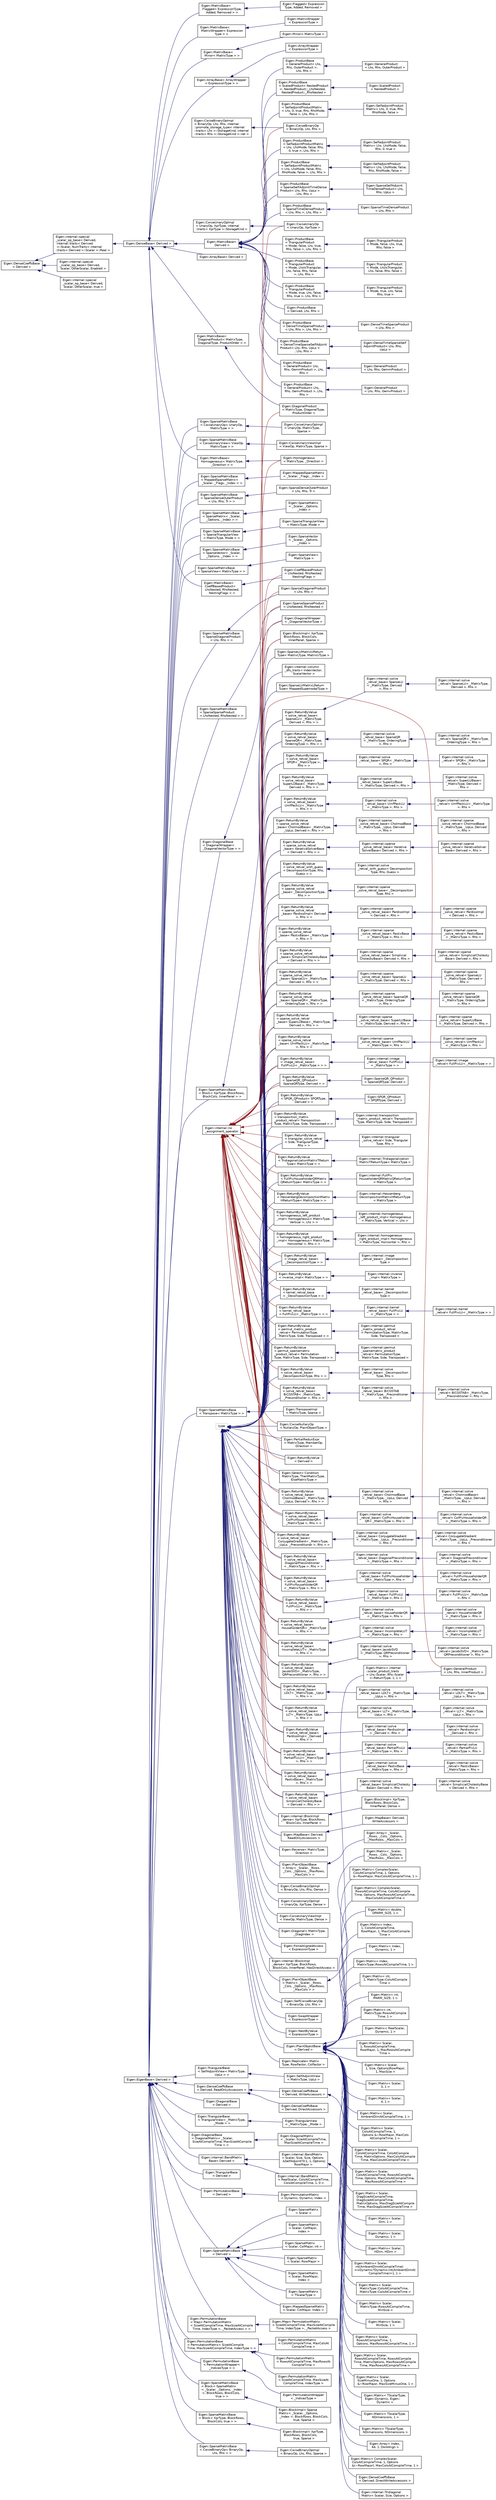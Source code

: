 digraph "Graphical Class Hierarchy"
{
  edge [fontname="Helvetica",fontsize="10",labelfontname="Helvetica",labelfontsize="10"];
  node [fontname="Helvetica",fontsize="10",shape=record];
  rankdir="LR";
  Node1 [label="Eigen::CwiseBinaryOpImpl\l\< BinaryOp, Lhs, Rhs, internal\l::promote_storage_type\< internal\l::traits\< Lhs \>::StorageKind, internal\l::traits\< Rhs \>::StorageKind \>::ret \>",height=0.2,width=0.4,color="black", fillcolor="white", style="filled",URL="$class_eigen_1_1_cwise_binary_op_impl.html"];
  Node1 -> Node2 [dir="back",color="midnightblue",fontsize="10",style="solid",fontname="Helvetica"];
  Node2 [label="Eigen::CwiseBinaryOp\l\< BinaryOp, Lhs, Rhs \>",height=0.2,width=0.4,color="black", fillcolor="white", style="filled",URL="$class_eigen_1_1_cwise_binary_op.html",tooltip="Generic expression where a coefficient-wise binary operator is applied to two expressions. "];
  Node3 [label="Eigen::CwiseUnaryOpImpl\l\< UnaryOp, XprType, internal\l::traits\< XprType \>::StorageKind \>",height=0.2,width=0.4,color="black", fillcolor="white", style="filled",URL="$class_eigen_1_1_cwise_unary_op_impl.html"];
  Node3 -> Node4 [dir="back",color="midnightblue",fontsize="10",style="solid",fontname="Helvetica"];
  Node4 [label="Eigen::CwiseUnaryOp\l\< UnaryOp, XprType \>",height=0.2,width=0.4,color="black", fillcolor="white", style="filled",URL="$class_eigen_1_1_cwise_unary_op.html",tooltip="Generic expression where a coefficient-wise unary operator is applied to an expression. "];
  Node5 [label="Eigen::DenseCoeffsBase\l\< Derived \>",height=0.2,width=0.4,color="black", fillcolor="white", style="filled",URL="$class_eigen_1_1_dense_coeffs_base.html"];
  Node5 -> Node6 [dir="back",color="midnightblue",fontsize="10",style="solid",fontname="Helvetica"];
  Node6 [label="Eigen::internal::special\l_scalar_op_base\< Derived,\l Scalar, OtherScalar, EnableIt \>",height=0.2,width=0.4,color="black", fillcolor="white", style="filled",URL="$struct_eigen_1_1internal_1_1special__scalar__op__base.html"];
  Node5 -> Node7 [dir="back",color="midnightblue",fontsize="10",style="solid",fontname="Helvetica"];
  Node7 [label="Eigen::internal::special\l_scalar_op_base\< Derived,\l Scalar, OtherScalar, true \>",height=0.2,width=0.4,color="black", fillcolor="white", style="filled",URL="$struct_eigen_1_1internal_1_1special__scalar__op__base_3_01_derived_00_01_scalar_00_01_other_scalar_00_01true_01_4.html"];
  Node5 -> Node8 [dir="back",color="midnightblue",fontsize="10",style="solid",fontname="Helvetica"];
  Node8 [label="Eigen::internal::special\l_scalar_op_base\< Derived,\l internal::traits\< Derived\l \>::Scalar, NumTraits\< internal\l::traits\< Derived \>::Scalar \>::Real \>",height=0.2,width=0.4,color="black", fillcolor="white", style="filled",URL="$struct_eigen_1_1internal_1_1special__scalar__op__base.html"];
  Node8 -> Node9 [dir="back",color="midnightblue",fontsize="10",style="solid",fontname="Helvetica"];
  Node9 [label="Eigen::DenseBase\< Derived \>",height=0.2,width=0.4,color="black", fillcolor="white", style="filled",URL="$class_eigen_1_1_dense_base.html",tooltip="Base class for all dense matrices, vectors, and arrays. "];
  Node9 -> Node10 [dir="back",color="midnightblue",fontsize="10",style="solid",fontname="Helvetica"];
  Node10 [label="Eigen::ArrayBase\< ArrayWrapper\l\< ExpressionType \> \>",height=0.2,width=0.4,color="black", fillcolor="white", style="filled",URL="$class_eigen_1_1_array_base.html"];
  Node10 -> Node11 [dir="back",color="midnightblue",fontsize="10",style="solid",fontname="Helvetica"];
  Node11 [label="Eigen::ArrayWrapper\l\< ExpressionType \>",height=0.2,width=0.4,color="black", fillcolor="white", style="filled",URL="$class_eigen_1_1_array_wrapper.html",tooltip="Expression of a mathematical vector or matrix as an array object. "];
  Node9 -> Node12 [dir="back",color="midnightblue",fontsize="10",style="solid",fontname="Helvetica"];
  Node12 [label="Eigen::ArrayBase\< Derived \>",height=0.2,width=0.4,color="black", fillcolor="white", style="filled",URL="$class_eigen_1_1_array_base.html",tooltip="Base class for all 1D and 2D array, and related expressions. "];
  Node9 -> Node13 [dir="back",color="midnightblue",fontsize="10",style="solid",fontname="Helvetica"];
  Node13 [label="Eigen::MatrixBase\<\l Derived \>",height=0.2,width=0.4,color="black", fillcolor="white", style="filled",URL="$class_eigen_1_1_matrix_base.html",tooltip="Base class for all dense matrices, vectors, and expressions. "];
  Node13 -> Node14 [dir="back",color="midnightblue",fontsize="10",style="solid",fontname="Helvetica"];
  Node14 [label="Eigen::ProductBase\l\< Derived, Lhs, Rhs \>",height=0.2,width=0.4,color="black", fillcolor="white", style="filled",URL="$class_eigen_1_1_product_base.html"];
  Node13 -> Node15 [dir="back",color="midnightblue",fontsize="10",style="solid",fontname="Helvetica"];
  Node15 [label="Eigen::ProductBase\l\< DenseTimeSparseProduct\l\< Lhs, Rhs \>, Lhs, Rhs \>",height=0.2,width=0.4,color="black", fillcolor="white", style="filled",URL="$class_eigen_1_1_product_base.html"];
  Node15 -> Node16 [dir="back",color="midnightblue",fontsize="10",style="solid",fontname="Helvetica"];
  Node16 [label="Eigen::DenseTimeSparseProduct\l\< Lhs, Rhs \>",height=0.2,width=0.4,color="black", fillcolor="white", style="filled",URL="$class_eigen_1_1_dense_time_sparse_product.html"];
  Node13 -> Node17 [dir="back",color="midnightblue",fontsize="10",style="solid",fontname="Helvetica"];
  Node17 [label="Eigen::ProductBase\l\< DenseTimeSparseSelfAdjoint\lProduct\< Lhs, Rhs, UpLo \>\l, Lhs, Rhs \>",height=0.2,width=0.4,color="black", fillcolor="white", style="filled",URL="$class_eigen_1_1_product_base.html"];
  Node17 -> Node18 [dir="back",color="midnightblue",fontsize="10",style="solid",fontname="Helvetica"];
  Node18 [label="Eigen::DenseTimeSparseSelf\lAdjointProduct\< Lhs, Rhs,\l UpLo \>",height=0.2,width=0.4,color="black", fillcolor="white", style="filled",URL="$class_eigen_1_1_dense_time_sparse_self_adjoint_product.html"];
  Node13 -> Node19 [dir="back",color="midnightblue",fontsize="10",style="solid",fontname="Helvetica"];
  Node19 [label="Eigen::ProductBase\l\< GeneralProduct\< Lhs,\l Rhs, GemmProduct \>, Lhs,\l Rhs \>",height=0.2,width=0.4,color="black", fillcolor="white", style="filled",URL="$class_eigen_1_1_product_base.html"];
  Node19 -> Node20 [dir="back",color="midnightblue",fontsize="10",style="solid",fontname="Helvetica"];
  Node20 [label="Eigen::GeneralProduct\l\< Lhs, Rhs, GemmProduct \>",height=0.2,width=0.4,color="black", fillcolor="white", style="filled",URL="$class_eigen_1_1_general_product_3_01_lhs_00_01_rhs_00_01_gemm_product_01_4.html"];
  Node13 -> Node21 [dir="back",color="midnightblue",fontsize="10",style="solid",fontname="Helvetica"];
  Node21 [label="Eigen::ProductBase\l\< GeneralProduct\< Lhs,\l Rhs, GemvProduct \>, Lhs,\l Rhs \>",height=0.2,width=0.4,color="black", fillcolor="white", style="filled",URL="$class_eigen_1_1_product_base.html"];
  Node21 -> Node22 [dir="back",color="midnightblue",fontsize="10",style="solid",fontname="Helvetica"];
  Node22 [label="Eigen::GeneralProduct\l\< Lhs, Rhs, GemvProduct \>",height=0.2,width=0.4,color="black", fillcolor="white", style="filled",URL="$class_eigen_1_1_general_product_3_01_lhs_00_01_rhs_00_01_gemv_product_01_4.html"];
  Node13 -> Node23 [dir="back",color="midnightblue",fontsize="10",style="solid",fontname="Helvetica"];
  Node23 [label="Eigen::ProductBase\l\< GeneralProduct\< Lhs,\l Rhs, OuterProduct \>,\l Lhs, Rhs \>",height=0.2,width=0.4,color="black", fillcolor="white", style="filled",URL="$class_eigen_1_1_product_base.html"];
  Node23 -> Node24 [dir="back",color="midnightblue",fontsize="10",style="solid",fontname="Helvetica"];
  Node24 [label="Eigen::GeneralProduct\l\< Lhs, Rhs, OuterProduct \>",height=0.2,width=0.4,color="black", fillcolor="white", style="filled",URL="$class_eigen_1_1_general_product_3_01_lhs_00_01_rhs_00_01_outer_product_01_4.html"];
  Node13 -> Node25 [dir="back",color="midnightblue",fontsize="10",style="solid",fontname="Helvetica"];
  Node25 [label="Eigen::ProductBase\l\< ScaledProduct\< NestedProduct\l \>, NestedProduct::_LhsNested,\l NestedProduct::_RhsNested \>",height=0.2,width=0.4,color="black", fillcolor="white", style="filled",URL="$class_eigen_1_1_product_base.html"];
  Node25 -> Node26 [dir="back",color="midnightblue",fontsize="10",style="solid",fontname="Helvetica"];
  Node26 [label="Eigen::ScaledProduct\l\< NestedProduct \>",height=0.2,width=0.4,color="black", fillcolor="white", style="filled",URL="$class_eigen_1_1_scaled_product.html"];
  Node13 -> Node27 [dir="back",color="midnightblue",fontsize="10",style="solid",fontname="Helvetica"];
  Node27 [label="Eigen::ProductBase\l\< SelfadjointProductMatrix\l\< Lhs, 0, true, Rhs, RhsMode,\l false \>, Lhs, Rhs \>",height=0.2,width=0.4,color="black", fillcolor="white", style="filled",URL="$class_eigen_1_1_product_base.html"];
  Node27 -> Node28 [dir="back",color="midnightblue",fontsize="10",style="solid",fontname="Helvetica"];
  Node28 [label="Eigen::SelfadjointProduct\lMatrix\< Lhs, 0, true, Rhs,\l RhsMode, false \>",height=0.2,width=0.4,color="black", fillcolor="white", style="filled",URL="$struct_eigen_1_1_selfadjoint_product_matrix_3_01_lhs_00_010_00_01true_00_01_rhs_00_01_rhs_mode_00_01false_01_4.html"];
  Node13 -> Node29 [dir="back",color="midnightblue",fontsize="10",style="solid",fontname="Helvetica"];
  Node29 [label="Eigen::ProductBase\l\< SelfadjointProductMatrix\l\< Lhs, LhsMode, false, Rhs,\l 0, true \>, Lhs, Rhs \>",height=0.2,width=0.4,color="black", fillcolor="white", style="filled",URL="$class_eigen_1_1_product_base.html"];
  Node29 -> Node30 [dir="back",color="midnightblue",fontsize="10",style="solid",fontname="Helvetica"];
  Node30 [label="Eigen::SelfadjointProduct\lMatrix\< Lhs, LhsMode, false,\l Rhs, 0, true \>",height=0.2,width=0.4,color="black", fillcolor="white", style="filled",URL="$struct_eigen_1_1_selfadjoint_product_matrix_3_01_lhs_00_01_lhs_mode_00_01false_00_01_rhs_00_010_00_01true_01_4.html"];
  Node13 -> Node31 [dir="back",color="midnightblue",fontsize="10",style="solid",fontname="Helvetica"];
  Node31 [label="Eigen::ProductBase\l\< SelfadjointProductMatrix\l\< Lhs, LhsMode, false, Rhs,\l RhsMode, false \>, Lhs, Rhs \>",height=0.2,width=0.4,color="black", fillcolor="white", style="filled",URL="$class_eigen_1_1_product_base.html"];
  Node31 -> Node32 [dir="back",color="midnightblue",fontsize="10",style="solid",fontname="Helvetica"];
  Node32 [label="Eigen::SelfadjointProduct\lMatrix\< Lhs, LhsMode, false,\l Rhs, RhsMode, false \>",height=0.2,width=0.4,color="black", fillcolor="white", style="filled",URL="$struct_eigen_1_1_selfadjoint_product_matrix_3_01_lhs_00_01_lhs_mode_00_01false_00_01_rhs_00_01_rhs_mode_00_01false_01_4.html"];
  Node13 -> Node33 [dir="back",color="midnightblue",fontsize="10",style="solid",fontname="Helvetica"];
  Node33 [label="Eigen::ProductBase\l\< SparseSelfAdjointTimeDense\lProduct\< Lhs, Rhs, UpLo \>\l, Lhs, Rhs \>",height=0.2,width=0.4,color="black", fillcolor="white", style="filled",URL="$class_eigen_1_1_product_base.html"];
  Node33 -> Node34 [dir="back",color="midnightblue",fontsize="10",style="solid",fontname="Helvetica"];
  Node34 [label="Eigen::SparseSelfAdjoint\lTimeDenseProduct\< Lhs,\l Rhs, UpLo \>",height=0.2,width=0.4,color="black", fillcolor="white", style="filled",URL="$class_eigen_1_1_sparse_self_adjoint_time_dense_product.html"];
  Node13 -> Node35 [dir="back",color="midnightblue",fontsize="10",style="solid",fontname="Helvetica"];
  Node35 [label="Eigen::ProductBase\l\< SparseTimeDenseProduct\l\< Lhs, Rhs \>, Lhs, Rhs \>",height=0.2,width=0.4,color="black", fillcolor="white", style="filled",URL="$class_eigen_1_1_product_base.html"];
  Node35 -> Node36 [dir="back",color="midnightblue",fontsize="10",style="solid",fontname="Helvetica"];
  Node36 [label="Eigen::SparseTimeDenseProduct\l\< Lhs, Rhs \>",height=0.2,width=0.4,color="black", fillcolor="white", style="filled",URL="$class_eigen_1_1_sparse_time_dense_product.html"];
  Node13 -> Node37 [dir="back",color="midnightblue",fontsize="10",style="solid",fontname="Helvetica"];
  Node37 [label="Eigen::ProductBase\l\< TriangularProduct\l\< Mode, false, Lhs, true,\l Rhs, false \>, Lhs, Rhs \>",height=0.2,width=0.4,color="black", fillcolor="white", style="filled",URL="$class_eigen_1_1_product_base.html"];
  Node37 -> Node38 [dir="back",color="midnightblue",fontsize="10",style="solid",fontname="Helvetica"];
  Node38 [label="Eigen::TriangularProduct\l\< Mode, false, Lhs, true,\l Rhs, false \>",height=0.2,width=0.4,color="black", fillcolor="white", style="filled",URL="$struct_eigen_1_1_triangular_product_3_01_mode_00_01false_00_01_lhs_00_01true_00_01_rhs_00_01false_01_4.html"];
  Node13 -> Node39 [dir="back",color="midnightblue",fontsize="10",style="solid",fontname="Helvetica"];
  Node39 [label="Eigen::ProductBase\l\< TriangularProduct\l\< Mode, LhsIsTriangular,\l Lhs, false, Rhs, false\l \>, Lhs, Rhs \>",height=0.2,width=0.4,color="black", fillcolor="white", style="filled",URL="$class_eigen_1_1_product_base.html"];
  Node39 -> Node40 [dir="back",color="midnightblue",fontsize="10",style="solid",fontname="Helvetica"];
  Node40 [label="Eigen::TriangularProduct\l\< Mode, LhsIsTriangular,\l Lhs, false, Rhs, false \>",height=0.2,width=0.4,color="black", fillcolor="white", style="filled",URL="$struct_eigen_1_1_triangular_product_3_01_mode_00_01_lhs_is_triangular_00_01_lhs_00_01false_00_01_rhs_00_01false_01_4.html"];
  Node13 -> Node41 [dir="back",color="midnightblue",fontsize="10",style="solid",fontname="Helvetica"];
  Node41 [label="Eigen::ProductBase\l\< TriangularProduct\l\< Mode, true, Lhs, false,\l Rhs, true \>, Lhs, Rhs \>",height=0.2,width=0.4,color="black", fillcolor="white", style="filled",URL="$class_eigen_1_1_product_base.html"];
  Node41 -> Node42 [dir="back",color="midnightblue",fontsize="10",style="solid",fontname="Helvetica"];
  Node42 [label="Eigen::TriangularProduct\l\< Mode, true, Lhs, false,\l Rhs, true \>",height=0.2,width=0.4,color="black", fillcolor="white", style="filled",URL="$struct_eigen_1_1_triangular_product_3_01_mode_00_01true_00_01_lhs_00_01false_00_01_rhs_00_01true_01_4.html"];
  Node9 -> Node43 [dir="back",color="midnightblue",fontsize="10",style="solid",fontname="Helvetica"];
  Node43 [label="Eigen::MatrixBase\<\l CoeffBasedProduct\<\l LhsNested, RhsNested,\l NestingFlags \> \>",height=0.2,width=0.4,color="black", fillcolor="white", style="filled",URL="$class_eigen_1_1_matrix_base.html"];
  Node43 -> Node44 [dir="back",color="midnightblue",fontsize="10",style="solid",fontname="Helvetica"];
  Node44 [label="Eigen::CoeffBasedProduct\l\< LhsNested, RhsNested,\l NestingFlags \>",height=0.2,width=0.4,color="black", fillcolor="white", style="filled",URL="$class_eigen_1_1_coeff_based_product.html"];
  Node9 -> Node45 [dir="back",color="midnightblue",fontsize="10",style="solid",fontname="Helvetica"];
  Node45 [label="Eigen::MatrixBase\<\l DiagonalProduct\< MatrixType,\l DiagonalType, ProductOrder \> \>",height=0.2,width=0.4,color="black", fillcolor="white", style="filled",URL="$class_eigen_1_1_matrix_base.html"];
  Node45 -> Node46 [dir="back",color="midnightblue",fontsize="10",style="solid",fontname="Helvetica"];
  Node46 [label="Eigen::DiagonalProduct\l\< MatrixType, DiagonalType,\l ProductOrder \>",height=0.2,width=0.4,color="black", fillcolor="white", style="filled",URL="$class_eigen_1_1_diagonal_product.html"];
  Node9 -> Node47 [dir="back",color="midnightblue",fontsize="10",style="solid",fontname="Helvetica"];
  Node47 [label="Eigen::MatrixBase\<\l Flagged\< ExpressionType,\l Added, Removed \> \>",height=0.2,width=0.4,color="black", fillcolor="white", style="filled",URL="$class_eigen_1_1_matrix_base.html"];
  Node47 -> Node48 [dir="back",color="midnightblue",fontsize="10",style="solid",fontname="Helvetica"];
  Node48 [label="Eigen::Flagged\< Expression\lType, Added, Removed \>",height=0.2,width=0.4,color="black", fillcolor="white", style="filled",URL="$class_eigen_1_1_flagged.html",tooltip="Expression with modified flags. "];
  Node9 -> Node49 [dir="back",color="midnightblue",fontsize="10",style="solid",fontname="Helvetica"];
  Node49 [label="Eigen::MatrixBase\<\l Homogeneous\< MatrixType,\l _Direction \> \>",height=0.2,width=0.4,color="black", fillcolor="white", style="filled",URL="$class_eigen_1_1_matrix_base.html"];
  Node49 -> Node50 [dir="back",color="midnightblue",fontsize="10",style="solid",fontname="Helvetica"];
  Node50 [label="Eigen::Homogeneous\l\< MatrixType, _Direction \>",height=0.2,width=0.4,color="black", fillcolor="white", style="filled",URL="$class_eigen_1_1_homogeneous.html",tooltip="Expression of one (or a set of) homogeneous vector(s) "];
  Node9 -> Node51 [dir="back",color="midnightblue",fontsize="10",style="solid",fontname="Helvetica"];
  Node51 [label="Eigen::MatrixBase\<\l MatrixWrapper\< Expression\lType \> \>",height=0.2,width=0.4,color="black", fillcolor="white", style="filled",URL="$class_eigen_1_1_matrix_base.html"];
  Node51 -> Node52 [dir="back",color="midnightblue",fontsize="10",style="solid",fontname="Helvetica"];
  Node52 [label="Eigen::MatrixWrapper\l\< ExpressionType \>",height=0.2,width=0.4,color="black", fillcolor="white", style="filled",URL="$class_eigen_1_1_matrix_wrapper.html",tooltip="Expression of an array as a mathematical vector or matrix. "];
  Node9 -> Node53 [dir="back",color="midnightblue",fontsize="10",style="solid",fontname="Helvetica"];
  Node53 [label="Eigen::MatrixBase\<\l Minor\< MatrixType \> \>",height=0.2,width=0.4,color="black", fillcolor="white", style="filled",URL="$class_eigen_1_1_matrix_base.html"];
  Node53 -> Node54 [dir="back",color="midnightblue",fontsize="10",style="solid",fontname="Helvetica"];
  Node54 [label="Eigen::Minor\< MatrixType \>",height=0.2,width=0.4,color="black", fillcolor="white", style="filled",URL="$class_eigen_1_1_minor.html",tooltip="Expression of a minor. "];
  Node55 [label="Eigen::EigenBase\< Derived \>",height=0.2,width=0.4,color="black", fillcolor="white", style="filled",URL="$struct_eigen_1_1_eigen_base.html"];
  Node55 -> Node56 [dir="back",color="midnightblue",fontsize="10",style="solid",fontname="Helvetica"];
  Node56 [label="Eigen::DiagonalBase\l\< DiagonalMatrix\< _Scalar,\l SizeAtCompileTime, MaxSizeAtCompile\lTime \> \>",height=0.2,width=0.4,color="black", fillcolor="white", style="filled",URL="$class_eigen_1_1_diagonal_base.html"];
  Node56 -> Node57 [dir="back",color="midnightblue",fontsize="10",style="solid",fontname="Helvetica"];
  Node57 [label="Eigen::DiagonalMatrix\l\< _Scalar, SizeAtCompileTime,\l MaxSizeAtCompileTime \>",height=0.2,width=0.4,color="black", fillcolor="white", style="filled",URL="$class_eigen_1_1_diagonal_matrix.html",tooltip="Represents a diagonal matrix with its storage. "];
  Node55 -> Node58 [dir="back",color="midnightblue",fontsize="10",style="solid",fontname="Helvetica"];
  Node58 [label="Eigen::DiagonalBase\l\< DiagonalWrapper\< \l_DiagonalVectorType \> \>",height=0.2,width=0.4,color="black", fillcolor="white", style="filled",URL="$class_eigen_1_1_diagonal_base.html"];
  Node58 -> Node59 [dir="back",color="midnightblue",fontsize="10",style="solid",fontname="Helvetica"];
  Node59 [label="Eigen::DiagonalWrapper\l\< _DiagonalVectorType \>",height=0.2,width=0.4,color="black", fillcolor="white", style="filled",URL="$class_eigen_1_1_diagonal_wrapper.html",tooltip="Expression of a diagonal matrix. "];
  Node55 -> Node60 [dir="back",color="midnightblue",fontsize="10",style="solid",fontname="Helvetica"];
  Node60 [label="Eigen::DenseCoeffsBase\l\< Derived, ReadOnlyAccessors \>",height=0.2,width=0.4,color="black", fillcolor="white", style="filled",URL="$class_eigen_1_1_dense_coeffs_base_3_01_derived_00_01_read_only_accessors_01_4.html",tooltip="Base class providing read-only coefficient access to matrices and arrays. "];
  Node60 -> Node61 [dir="back",color="midnightblue",fontsize="10",style="solid",fontname="Helvetica"];
  Node61 [label="Eigen::DenseCoeffsBase\l\< Derived, DirectAccessors \>",height=0.2,width=0.4,color="black", fillcolor="white", style="filled",URL="$class_eigen_1_1_dense_coeffs_base_3_01_derived_00_01_direct_accessors_01_4.html",tooltip="Base class providing direct read-only coefficient access to matrices and arrays. "];
  Node60 -> Node62 [dir="back",color="midnightblue",fontsize="10",style="solid",fontname="Helvetica"];
  Node62 [label="Eigen::DenseCoeffsBase\l\< Derived, WriteAccessors \>",height=0.2,width=0.4,color="black", fillcolor="white", style="filled",URL="$class_eigen_1_1_dense_coeffs_base_3_01_derived_00_01_write_accessors_01_4.html",tooltip="Base class providing read/write coefficient access to matrices and arrays. "];
  Node62 -> Node63 [dir="back",color="midnightblue",fontsize="10",style="solid",fontname="Helvetica"];
  Node63 [label="Eigen::DenseCoeffsBase\l\< Derived, DirectWriteAccessors \>",height=0.2,width=0.4,color="black", fillcolor="white", style="filled",URL="$class_eigen_1_1_dense_coeffs_base_3_01_derived_00_01_direct_write_accessors_01_4.html",tooltip="Base class providing direct read/write coefficient access to matrices and arrays. ..."];
  Node55 -> Node64 [dir="back",color="midnightblue",fontsize="10",style="solid",fontname="Helvetica"];
  Node64 [label="Eigen::DiagonalBase\l\< Derived \>",height=0.2,width=0.4,color="black", fillcolor="white", style="filled",URL="$class_eigen_1_1_diagonal_base.html"];
  Node55 -> Node65 [dir="back",color="midnightblue",fontsize="10",style="solid",fontname="Helvetica"];
  Node65 [label="Eigen::internal::BandMatrix\lBase\< Derived \>",height=0.2,width=0.4,color="black", fillcolor="white", style="filled",URL="$class_eigen_1_1internal_1_1_band_matrix_base.html"];
  Node65 -> Node66 [dir="back",color="midnightblue",fontsize="10",style="solid",fontname="Helvetica"];
  Node66 [label="Eigen::internal::BandMatrix\l\< RealScalar, ColsAtCompileTime,\l ColsAtCompileTime, 1, 0 \>",height=0.2,width=0.4,color="black", fillcolor="white", style="filled",URL="$class_eigen_1_1internal_1_1_band_matrix.html"];
  Node65 -> Node67 [dir="back",color="midnightblue",fontsize="10",style="solid",fontname="Helvetica"];
  Node67 [label="Eigen::internal::BandMatrix\l\< Scalar, Size, Size, Options\l &SelfAdjoint?0:1, 1, Options\|\lRowMajor \>",height=0.2,width=0.4,color="black", fillcolor="white", style="filled",URL="$class_eigen_1_1internal_1_1_band_matrix.html"];
  Node67 -> Node68 [dir="back",color="midnightblue",fontsize="10",style="solid",fontname="Helvetica"];
  Node68 [label="Eigen::internal::Tridiagonal\lMatrix\< Scalar, Size, Options \>",height=0.2,width=0.4,color="black", fillcolor="white", style="filled",URL="$class_eigen_1_1internal_1_1_tridiagonal_matrix.html",tooltip="Represents a tridiagonal matrix with a compact banded storage. "];
  Node55 -> Node69 [dir="back",color="midnightblue",fontsize="10",style="solid",fontname="Helvetica"];
  Node69 [label="Eigen::PermutationBase\l\< Derived \>",height=0.2,width=0.4,color="black", fillcolor="white", style="filled",URL="$class_eigen_1_1_permutation_base.html",tooltip="Base class for permutations. "];
  Node69 -> Node70 [dir="back",color="midnightblue",fontsize="10",style="solid",fontname="Helvetica"];
  Node70 [label="Eigen::PermutationMatrix\l\< Dynamic, Dynamic, Index \>",height=0.2,width=0.4,color="black", fillcolor="white", style="filled",URL="$class_eigen_1_1_permutation_matrix.html"];
  Node55 -> Node71 [dir="back",color="midnightblue",fontsize="10",style="solid",fontname="Helvetica"];
  Node71 [label="Eigen::SparseMatrixBase\l\< Derived \>",height=0.2,width=0.4,color="black", fillcolor="white", style="filled",URL="$class_eigen_1_1_sparse_matrix_base.html",tooltip="Base class of any sparse matrices or sparse expressions. "];
  Node71 -> Node72 [dir="back",color="midnightblue",fontsize="10",style="solid",fontname="Helvetica"];
  Node72 [label="Eigen::MappedSparseMatrix\l\< Scalar, ColMajor, Index \>",height=0.2,width=0.4,color="black", fillcolor="white", style="filled",URL="$class_eigen_1_1_mapped_sparse_matrix.html"];
  Node71 -> Node73 [dir="back",color="midnightblue",fontsize="10",style="solid",fontname="Helvetica"];
  Node73 [label="Eigen::SparseMatrix\l\< Scalar \>",height=0.2,width=0.4,color="black", fillcolor="white", style="filled",URL="$class_eigen_1_1_sparse_matrix.html"];
  Node71 -> Node74 [dir="back",color="midnightblue",fontsize="10",style="solid",fontname="Helvetica"];
  Node74 [label="Eigen::SparseMatrix\l\< Scalar, ColMajor,\l Index \>",height=0.2,width=0.4,color="black", fillcolor="white", style="filled",URL="$class_eigen_1_1_sparse_matrix.html"];
  Node71 -> Node75 [dir="back",color="midnightblue",fontsize="10",style="solid",fontname="Helvetica"];
  Node75 [label="Eigen::SparseMatrix\l\< Scalar, ColMajor, int \>",height=0.2,width=0.4,color="black", fillcolor="white", style="filled",URL="$class_eigen_1_1_sparse_matrix.html"];
  Node71 -> Node76 [dir="back",color="midnightblue",fontsize="10",style="solid",fontname="Helvetica"];
  Node76 [label="Eigen::SparseMatrix\l\< Scalar, RowMajor \>",height=0.2,width=0.4,color="black", fillcolor="white", style="filled",URL="$class_eigen_1_1_sparse_matrix.html"];
  Node71 -> Node77 [dir="back",color="midnightblue",fontsize="10",style="solid",fontname="Helvetica"];
  Node77 [label="Eigen::SparseMatrix\l\< Scalar, RowMajor,\l Index \>",height=0.2,width=0.4,color="black", fillcolor="white", style="filled",URL="$class_eigen_1_1_sparse_matrix.html"];
  Node71 -> Node78 [dir="back",color="midnightblue",fontsize="10",style="solid",fontname="Helvetica"];
  Node78 [label="Eigen::SparseMatrix\l\< TScalarType \>",height=0.2,width=0.4,color="black", fillcolor="white", style="filled",URL="$class_eigen_1_1_sparse_matrix.html"];
  Node55 -> Node79 [dir="back",color="midnightblue",fontsize="10",style="solid",fontname="Helvetica"];
  Node79 [label="Eigen::TriangularBase\l\< Derived \>",height=0.2,width=0.4,color="black", fillcolor="white", style="filled",URL="$class_eigen_1_1_triangular_base.html"];
  Node55 -> Node80 [dir="back",color="midnightblue",fontsize="10",style="solid",fontname="Helvetica"];
  Node80 [label="Eigen::PermutationBase\l\< Map\< PermutationMatrix\l\< SizeAtCompileTime, MaxSizeAtCompile\lTime, IndexType \>, _PacketAccess \> \>",height=0.2,width=0.4,color="black", fillcolor="white", style="filled",URL="$class_eigen_1_1_permutation_base.html"];
  Node80 -> Node81 [dir="back",color="midnightblue",fontsize="10",style="solid",fontname="Helvetica"];
  Node81 [label="Eigen::Map\< PermutationMatrix\l\< SizeAtCompileTime, MaxSizeAtCompile\lTime, IndexType \>, _PacketAccess \>",height=0.2,width=0.4,color="black", fillcolor="white", style="filled",URL="$class_eigen_1_1_map_3_01_permutation_matrix_3_01_size_at_compile_time_00_01_max_size_at_compile_f743474e57c9138756df68cf650ef435.html"];
  Node55 -> Node82 [dir="back",color="midnightblue",fontsize="10",style="solid",fontname="Helvetica"];
  Node82 [label="Eigen::PermutationBase\l\< PermutationMatrix\< SizeAtCompile\lTime, MaxSizeAtCompileTime, IndexType \> \>",height=0.2,width=0.4,color="black", fillcolor="white", style="filled",URL="$class_eigen_1_1_permutation_base.html"];
  Node82 -> Node83 [dir="back",color="midnightblue",fontsize="10",style="solid",fontname="Helvetica"];
  Node83 [label="Eigen::PermutationMatrix\l\< SizeAtCompileTime, MaxSizeAt\lCompileTime, IndexType \>",height=0.2,width=0.4,color="black", fillcolor="white", style="filled",URL="$class_eigen_1_1_permutation_matrix.html",tooltip="Permutation matrix. "];
  Node82 -> Node84 [dir="back",color="midnightblue",fontsize="10",style="solid",fontname="Helvetica"];
  Node84 [label="Eigen::PermutationMatrix\l\< ColsAtCompileTime, MaxColsAt\lCompileTime \>",height=0.2,width=0.4,color="black", fillcolor="white", style="filled",URL="$class_eigen_1_1_permutation_matrix.html"];
  Node82 -> Node85 [dir="back",color="midnightblue",fontsize="10",style="solid",fontname="Helvetica"];
  Node85 [label="Eigen::PermutationMatrix\l\< RowsAtCompileTime, MaxRowsAt\lCompileTime \>",height=0.2,width=0.4,color="black", fillcolor="white", style="filled",URL="$class_eigen_1_1_permutation_matrix.html"];
  Node55 -> Node86 [dir="back",color="midnightblue",fontsize="10",style="solid",fontname="Helvetica"];
  Node86 [label="Eigen::PermutationBase\l\< PermutationWrapper\<\l _IndicesType \> \>",height=0.2,width=0.4,color="black", fillcolor="white", style="filled",URL="$class_eigen_1_1_permutation_base.html"];
  Node86 -> Node87 [dir="back",color="midnightblue",fontsize="10",style="solid",fontname="Helvetica"];
  Node87 [label="Eigen::PermutationWrapper\l\< _IndicesType \>",height=0.2,width=0.4,color="black", fillcolor="white", style="filled",URL="$class_eigen_1_1_permutation_wrapper.html",tooltip="Class to view a vector of integers as a permutation matrix. "];
  Node55 -> Node88 [dir="back",color="midnightblue",fontsize="10",style="solid",fontname="Helvetica"];
  Node88 [label="Eigen::SparseMatrixBase\l\< Block\< SparseMatrix\l\< _Scalar, _Options, _Index\l \>, BlockRows, BlockCols,\l true \> \>",height=0.2,width=0.4,color="black", fillcolor="white", style="filled",URL="$class_eigen_1_1_sparse_matrix_base.html"];
  Node88 -> Node89 [dir="back",color="midnightblue",fontsize="10",style="solid",fontname="Helvetica"];
  Node89 [label="Eigen::BlockImpl\< Sparse\lMatrix\< _Scalar, _Options,\l _Index \>, BlockRows, BlockCols,\l true, Sparse \>",height=0.2,width=0.4,color="black", fillcolor="white", style="filled",URL="$class_eigen_1_1_block_impl_3_01_sparse_matrix_3_01___scalar_00_01___options_00_01___index_01_4_0bf9e14ccf794a28a4b3b59f13b59a869.html"];
  Node55 -> Node90 [dir="back",color="midnightblue",fontsize="10",style="solid",fontname="Helvetica"];
  Node90 [label="Eigen::SparseMatrixBase\l\< Block\< XprType, BlockRows,\l BlockCols, InnerPanel \> \>",height=0.2,width=0.4,color="black", fillcolor="white", style="filled",URL="$class_eigen_1_1_sparse_matrix_base.html"];
  Node90 -> Node91 [dir="back",color="midnightblue",fontsize="10",style="solid",fontname="Helvetica"];
  Node91 [label="Eigen::BlockImpl\< XprType,\l BlockRows, BlockCols,\l InnerPanel, Sparse \>",height=0.2,width=0.4,color="black", fillcolor="white", style="filled",URL="$class_eigen_1_1_block_impl_3_01_xpr_type_00_01_block_rows_00_01_block_cols_00_01_inner_panel_00_01_sparse_01_4.html"];
  Node55 -> Node92 [dir="back",color="midnightblue",fontsize="10",style="solid",fontname="Helvetica"];
  Node92 [label="Eigen::SparseMatrixBase\l\< Block\< XprType, BlockRows,\l BlockCols, true \> \>",height=0.2,width=0.4,color="black", fillcolor="white", style="filled",URL="$class_eigen_1_1_sparse_matrix_base.html"];
  Node92 -> Node93 [dir="back",color="midnightblue",fontsize="10",style="solid",fontname="Helvetica"];
  Node93 [label="Eigen::BlockImpl\< XprType,\l BlockRows, BlockCols,\l true, Sparse \>",height=0.2,width=0.4,color="black", fillcolor="white", style="filled",URL="$class_eigen_1_1_block_impl_3_01_xpr_type_00_01_block_rows_00_01_block_cols_00_01true_00_01_sparse_01_4.html"];
  Node55 -> Node94 [dir="back",color="midnightblue",fontsize="10",style="solid",fontname="Helvetica"];
  Node94 [label="Eigen::SparseMatrixBase\l\< CwiseBinaryOp\< BinaryOp,\l Lhs, Rhs \> \>",height=0.2,width=0.4,color="black", fillcolor="white", style="filled",URL="$class_eigen_1_1_sparse_matrix_base.html"];
  Node94 -> Node95 [dir="back",color="midnightblue",fontsize="10",style="solid",fontname="Helvetica"];
  Node95 [label="Eigen::CwiseBinaryOpImpl\l\< BinaryOp, Lhs, Rhs, Sparse \>",height=0.2,width=0.4,color="black", fillcolor="white", style="filled",URL="$class_eigen_1_1_cwise_binary_op_impl_3_01_binary_op_00_01_lhs_00_01_rhs_00_01_sparse_01_4.html"];
  Node55 -> Node96 [dir="back",color="midnightblue",fontsize="10",style="solid",fontname="Helvetica"];
  Node96 [label="Eigen::SparseMatrixBase\l\< CwiseUnaryOp\< UnaryOp,\l MatrixType \> \>",height=0.2,width=0.4,color="black", fillcolor="white", style="filled",URL="$class_eigen_1_1_sparse_matrix_base.html"];
  Node96 -> Node97 [dir="back",color="midnightblue",fontsize="10",style="solid",fontname="Helvetica"];
  Node97 [label="Eigen::CwiseUnaryOpImpl\l\< UnaryOp, MatrixType,\l Sparse \>",height=0.2,width=0.4,color="black", fillcolor="white", style="filled",URL="$class_eigen_1_1_cwise_unary_op_impl_3_01_unary_op_00_01_matrix_type_00_01_sparse_01_4.html"];
  Node55 -> Node98 [dir="back",color="midnightblue",fontsize="10",style="solid",fontname="Helvetica"];
  Node98 [label="Eigen::SparseMatrixBase\l\< CwiseUnaryView\< ViewOp,\l MatrixType \> \>",height=0.2,width=0.4,color="black", fillcolor="white", style="filled",URL="$class_eigen_1_1_sparse_matrix_base.html"];
  Node98 -> Node99 [dir="back",color="midnightblue",fontsize="10",style="solid",fontname="Helvetica"];
  Node99 [label="Eigen::CwiseUnaryViewImpl\l\< ViewOp, MatrixType, Sparse \>",height=0.2,width=0.4,color="black", fillcolor="white", style="filled",URL="$class_eigen_1_1_cwise_unary_view_impl_3_01_view_op_00_01_matrix_type_00_01_sparse_01_4.html"];
  Node55 -> Node100 [dir="back",color="midnightblue",fontsize="10",style="solid",fontname="Helvetica"];
  Node100 [label="Eigen::SparseMatrixBase\l\< MappedSparseMatrix\<\l _Scalar, _Flags, _Index \> \>",height=0.2,width=0.4,color="black", fillcolor="white", style="filled",URL="$class_eigen_1_1_sparse_matrix_base.html"];
  Node100 -> Node101 [dir="back",color="midnightblue",fontsize="10",style="solid",fontname="Helvetica"];
  Node101 [label="Eigen::MappedSparseMatrix\l\< _Scalar, _Flags, _Index \>",height=0.2,width=0.4,color="black", fillcolor="white", style="filled",URL="$class_eigen_1_1_mapped_sparse_matrix.html",tooltip="Sparse matrix. "];
  Node55 -> Node102 [dir="back",color="midnightblue",fontsize="10",style="solid",fontname="Helvetica"];
  Node102 [label="Eigen::SparseMatrixBase\l\< SparseDenseOuterProduct\l\< Lhs, Rhs, Tr \> \>",height=0.2,width=0.4,color="black", fillcolor="white", style="filled",URL="$class_eigen_1_1_sparse_matrix_base.html"];
  Node102 -> Node103 [dir="back",color="midnightblue",fontsize="10",style="solid",fontname="Helvetica"];
  Node103 [label="Eigen::SparseDenseOuterProduct\l\< Lhs, Rhs, Tr \>",height=0.2,width=0.4,color="black", fillcolor="white", style="filled",URL="$class_eigen_1_1_sparse_dense_outer_product.html"];
  Node55 -> Node104 [dir="back",color="midnightblue",fontsize="10",style="solid",fontname="Helvetica"];
  Node104 [label="Eigen::SparseMatrixBase\l\< SparseDiagonalProduct\l\< Lhs, Rhs \> \>",height=0.2,width=0.4,color="black", fillcolor="white", style="filled",URL="$class_eigen_1_1_sparse_matrix_base.html"];
  Node104 -> Node105 [dir="back",color="midnightblue",fontsize="10",style="solid",fontname="Helvetica"];
  Node105 [label="Eigen::SparseDiagonalProduct\l\< Lhs, Rhs \>",height=0.2,width=0.4,color="black", fillcolor="white", style="filled",URL="$class_eigen_1_1_sparse_diagonal_product.html"];
  Node55 -> Node106 [dir="back",color="midnightblue",fontsize="10",style="solid",fontname="Helvetica"];
  Node106 [label="Eigen::SparseMatrixBase\l\< SparseMatrix\< _Scalar,\l _Options, _Index \> \>",height=0.2,width=0.4,color="black", fillcolor="white", style="filled",URL="$class_eigen_1_1_sparse_matrix_base.html"];
  Node106 -> Node107 [dir="back",color="midnightblue",fontsize="10",style="solid",fontname="Helvetica"];
  Node107 [label="Eigen::SparseMatrix\l\< _Scalar, _Options,\l _Index \>",height=0.2,width=0.4,color="black", fillcolor="white", style="filled",URL="$class_eigen_1_1_sparse_matrix.html",tooltip="A versatible sparse matrix representation. "];
  Node55 -> Node108 [dir="back",color="midnightblue",fontsize="10",style="solid",fontname="Helvetica"];
  Node108 [label="Eigen::SparseMatrixBase\l\< SparseSparseProduct\l\< LhsNested, RhsNested \> \>",height=0.2,width=0.4,color="black", fillcolor="white", style="filled",URL="$class_eigen_1_1_sparse_matrix_base.html"];
  Node108 -> Node109 [dir="back",color="midnightblue",fontsize="10",style="solid",fontname="Helvetica"];
  Node109 [label="Eigen::SparseSparseProduct\l\< LhsNested, RhsNested \>",height=0.2,width=0.4,color="black", fillcolor="white", style="filled",URL="$class_eigen_1_1_sparse_sparse_product.html"];
  Node55 -> Node110 [dir="back",color="midnightblue",fontsize="10",style="solid",fontname="Helvetica"];
  Node110 [label="Eigen::SparseMatrixBase\l\< SparseTriangularView\l\< MatrixType, Mode \> \>",height=0.2,width=0.4,color="black", fillcolor="white", style="filled",URL="$class_eigen_1_1_sparse_matrix_base.html"];
  Node110 -> Node111 [dir="back",color="midnightblue",fontsize="10",style="solid",fontname="Helvetica"];
  Node111 [label="Eigen::SparseTriangularView\l\< MatrixType, Mode \>",height=0.2,width=0.4,color="black", fillcolor="white", style="filled",URL="$class_eigen_1_1_sparse_triangular_view.html"];
  Node55 -> Node112 [dir="back",color="midnightblue",fontsize="10",style="solid",fontname="Helvetica"];
  Node112 [label="Eigen::SparseMatrixBase\l\< SparseVector\< _Scalar,\l _Options, _Index \> \>",height=0.2,width=0.4,color="black", fillcolor="white", style="filled",URL="$class_eigen_1_1_sparse_matrix_base.html"];
  Node112 -> Node113 [dir="back",color="midnightblue",fontsize="10",style="solid",fontname="Helvetica"];
  Node113 [label="Eigen::SparseVector\l\< _Scalar, _Options,\l _Index \>",height=0.2,width=0.4,color="black", fillcolor="white", style="filled",URL="$class_eigen_1_1_sparse_vector.html",tooltip="a sparse vector class "];
  Node55 -> Node114 [dir="back",color="midnightblue",fontsize="10",style="solid",fontname="Helvetica"];
  Node114 [label="Eigen::SparseMatrixBase\l\< SparseView\< MatrixType \> \>",height=0.2,width=0.4,color="black", fillcolor="white", style="filled",URL="$class_eigen_1_1_sparse_matrix_base.html"];
  Node114 -> Node115 [dir="back",color="midnightblue",fontsize="10",style="solid",fontname="Helvetica"];
  Node115 [label="Eigen::SparseView\<\l MatrixType \>",height=0.2,width=0.4,color="black", fillcolor="white", style="filled",URL="$class_eigen_1_1_sparse_view.html"];
  Node55 -> Node116 [dir="back",color="midnightblue",fontsize="10",style="solid",fontname="Helvetica"];
  Node116 [label="Eigen::SparseMatrixBase\l\< Transpose\< MatrixType \> \>",height=0.2,width=0.4,color="black", fillcolor="white", style="filled",URL="$class_eigen_1_1_sparse_matrix_base.html"];
  Node116 -> Node117 [dir="back",color="midnightblue",fontsize="10",style="solid",fontname="Helvetica"];
  Node117 [label="Eigen::TransposeImpl\l\< MatrixType, Sparse \>",height=0.2,width=0.4,color="black", fillcolor="white", style="filled",URL="$class_eigen_1_1_transpose_impl_3_01_matrix_type_00_01_sparse_01_4.html"];
  Node55 -> Node118 [dir="back",color="midnightblue",fontsize="10",style="solid",fontname="Helvetica"];
  Node118 [label="Eigen::TriangularBase\l\< SelfAdjointView\< MatrixType,\l UpLo \> \>",height=0.2,width=0.4,color="black", fillcolor="white", style="filled",URL="$class_eigen_1_1_triangular_base.html"];
  Node118 -> Node119 [dir="back",color="midnightblue",fontsize="10",style="solid",fontname="Helvetica"];
  Node119 [label="Eigen::SelfAdjointView\l\< MatrixType, UpLo \>",height=0.2,width=0.4,color="black", fillcolor="white", style="filled",URL="$class_eigen_1_1_self_adjoint_view.html",tooltip="Expression of a selfadjoint matrix from a triangular part of a dense matrix. "];
  Node55 -> Node120 [dir="back",color="midnightblue",fontsize="10",style="solid",fontname="Helvetica"];
  Node120 [label="Eigen::TriangularBase\l\< TriangularView\< _MatrixType,\l _Mode \> \>",height=0.2,width=0.4,color="black", fillcolor="white", style="filled",URL="$class_eigen_1_1_triangular_base.html"];
  Node120 -> Node121 [dir="back",color="midnightblue",fontsize="10",style="solid",fontname="Helvetica"];
  Node121 [label="Eigen::TriangularView\l\< _MatrixType, _Mode \>",height=0.2,width=0.4,color="black", fillcolor="white", style="filled",URL="$class_eigen_1_1_triangular_view.html",tooltip="Base class for triangular part in a matrix. "];
  Node122 [label="Eigen::internal::no\l_assignment_operator",height=0.2,width=0.4,color="black", fillcolor="white", style="filled",URL="$class_eigen_1_1internal_1_1no__assignment__operator.html"];
  Node122 -> Node91 [dir="back",color="firebrick4",fontsize="10",style="solid",fontname="Helvetica"];
  Node122 -> Node44 [dir="back",color="firebrick4",fontsize="10",style="solid",fontname="Helvetica"];
  Node122 -> Node2 [dir="back",color="firebrick4",fontsize="10",style="solid",fontname="Helvetica"];
  Node122 -> Node123 [dir="back",color="firebrick4",fontsize="10",style="solid",fontname="Helvetica"];
  Node123 [label="Eigen::CwiseNullaryOp\l\< NullaryOp, PlainObjectType \>",height=0.2,width=0.4,color="black", fillcolor="white", style="filled",URL="$class_eigen_1_1_cwise_nullary_op.html",tooltip="Generic expression of a matrix where all coefficients are defined by a functor. "];
  Node122 -> Node4 [dir="back",color="firebrick4",fontsize="10",style="solid",fontname="Helvetica"];
  Node122 -> Node46 [dir="back",color="firebrick4",fontsize="10",style="solid",fontname="Helvetica"];
  Node122 -> Node59 [dir="back",color="firebrick4",fontsize="10",style="solid",fontname="Helvetica"];
  Node122 -> Node124 [dir="back",color="firebrick4",fontsize="10",style="solid",fontname="Helvetica"];
  Node124 [label="Eigen::GeneralProduct\l\< Lhs, Rhs, InnerProduct \>",height=0.2,width=0.4,color="black", fillcolor="white", style="filled",URL="$class_eigen_1_1_general_product_3_01_lhs_00_01_rhs_00_01_inner_product_01_4.html"];
  Node122 -> Node50 [dir="back",color="firebrick4",fontsize="10",style="solid",fontname="Helvetica"];
  Node122 -> Node125 [dir="back",color="midnightblue",fontsize="10",style="solid",fontname="Helvetica"];
  Node125 [label="Eigen::internal::column\l_dfs_traits\< IndexVector,\l ScalarVector \>",height=0.2,width=0.4,color="black", fillcolor="white", style="filled",URL="$struct_eigen_1_1internal_1_1column__dfs__traits.html"];
  Node122 -> Node126 [dir="back",color="firebrick4",fontsize="10",style="solid",fontname="Helvetica"];
  Node126 [label="Eigen::PartialReduxExpr\l\< MatrixType, MemberOp,\l Direction \>",height=0.2,width=0.4,color="black", fillcolor="white", style="filled",URL="$class_eigen_1_1_partial_redux_expr.html",tooltip="Generic expression of a partially reduxed matrix. "];
  Node122 -> Node127 [dir="back",color="firebrick4",fontsize="10",style="solid",fontname="Helvetica"];
  Node127 [label="Eigen::ReturnByValue\l\< Derived \>",height=0.2,width=0.4,color="black", fillcolor="white", style="filled",URL="$class_eigen_1_1_return_by_value.html"];
  Node122 -> Node128 [dir="back",color="firebrick4",fontsize="10",style="solid",fontname="Helvetica"];
  Node128 [label="Eigen::Select\< Condition\lMatrixType, ThenMatrixType,\l ElseMatrixType \>",height=0.2,width=0.4,color="black", fillcolor="white", style="filled",URL="$class_eigen_1_1_select.html",tooltip="Expression of a coefficient wise version of the C++ ternary operator ?: "];
  Node122 -> Node105 [dir="back",color="firebrick4",fontsize="10",style="solid",fontname="Helvetica"];
  Node122 -> Node129 [dir="back",color="midnightblue",fontsize="10",style="solid",fontname="Helvetica"];
  Node129 [label="Eigen::SparseLUMatrixLReturn\lType\< MappedSupernodalType \>",height=0.2,width=0.4,color="black", fillcolor="white", style="filled",URL="$struct_eigen_1_1_sparse_l_u_matrix_l_return_type.html"];
  Node122 -> Node130 [dir="back",color="midnightblue",fontsize="10",style="solid",fontname="Helvetica"];
  Node130 [label="Eigen::SparseLUMatrixUReturn\lType\< MatrixLType, MatrixUType \>",height=0.2,width=0.4,color="black", fillcolor="white", style="filled",URL="$struct_eigen_1_1_sparse_l_u_matrix_u_return_type.html"];
  Node122 -> Node109 [dir="back",color="firebrick4",fontsize="10",style="solid",fontname="Helvetica"];
  Node122 -> Node131 [dir="back",color="firebrick4",fontsize="10",style="solid",fontname="Helvetica"];
  Node131 [label="Eigen::ReturnByValue\l\< FullPivHouseholderQRMatrix\lQReturnType\< MatrixType \> \>",height=0.2,width=0.4,color="black", fillcolor="white", style="filled",URL="$class_eigen_1_1_return_by_value.html"];
  Node131 -> Node132 [dir="back",color="midnightblue",fontsize="10",style="solid",fontname="Helvetica"];
  Node132 [label="Eigen::internal::FullPiv\lHouseholderQRMatrixQReturnType\l\< MatrixType \>",height=0.2,width=0.4,color="black", fillcolor="white", style="filled",URL="$struct_eigen_1_1internal_1_1_full_piv_householder_q_r_matrix_q_return_type.html",tooltip="Expression type for return value of FullPivHouseholderQR::matrixQ() "];
  Node122 -> Node133 [dir="back",color="firebrick4",fontsize="10",style="solid",fontname="Helvetica"];
  Node133 [label="Eigen::ReturnByValue\l\< HessenbergDecompositionMatrix\lHReturnType\< MatrixType \> \>",height=0.2,width=0.4,color="black", fillcolor="white", style="filled",URL="$class_eigen_1_1_return_by_value.html"];
  Node133 -> Node134 [dir="back",color="midnightblue",fontsize="10",style="solid",fontname="Helvetica"];
  Node134 [label="Eigen::internal::Hessenberg\lDecompositionMatrixHReturnType\l\< MatrixType \>",height=0.2,width=0.4,color="black", fillcolor="white", style="filled",URL="$struct_eigen_1_1internal_1_1_hessenberg_decomposition_matrix_h_return_type.html",tooltip="Expression type for return value of HessenbergDecomposition::matrixH() "];
  Node122 -> Node135 [dir="back",color="firebrick4",fontsize="10",style="solid",fontname="Helvetica"];
  Node135 [label="Eigen::ReturnByValue\l\< homogeneous_left_product\l_impl\< Homogeneous\< MatrixType,\l Vertical \>, Lhs \> \>",height=0.2,width=0.4,color="black", fillcolor="white", style="filled",URL="$class_eigen_1_1_return_by_value.html"];
  Node135 -> Node136 [dir="back",color="midnightblue",fontsize="10",style="solid",fontname="Helvetica"];
  Node136 [label="Eigen::internal::homogeneous\l_left_product_impl\< Homogeneous\l\< MatrixType, Vertical \>, Lhs \>",height=0.2,width=0.4,color="black", fillcolor="white", style="filled",URL="$struct_eigen_1_1internal_1_1homogeneous__left__product__impl_3_01_homogeneous_3_01_matrix_type_042480d8c61b8193bc4c7039abeeef67a.html"];
  Node122 -> Node137 [dir="back",color="firebrick4",fontsize="10",style="solid",fontname="Helvetica"];
  Node137 [label="Eigen::ReturnByValue\l\< homogeneous_right_product\l_impl\< Homogeneous\< MatrixType,\l Horizontal \>, Rhs \> \>",height=0.2,width=0.4,color="black", fillcolor="white", style="filled",URL="$class_eigen_1_1_return_by_value.html"];
  Node137 -> Node138 [dir="back",color="midnightblue",fontsize="10",style="solid",fontname="Helvetica"];
  Node138 [label="Eigen::internal::homogeneous\l_right_product_impl\< Homogeneous\l\< MatrixType, Horizontal \>, Rhs \>",height=0.2,width=0.4,color="black", fillcolor="white", style="filled",URL="$struct_eigen_1_1internal_1_1homogeneous__right__product__impl_3_01_homogeneous_3_01_matrix_type_ef182dac64ca84d6bf223cfad456dbfc.html"];
  Node122 -> Node139 [dir="back",color="firebrick4",fontsize="10",style="solid",fontname="Helvetica"];
  Node139 [label="Eigen::ReturnByValue\l\< image_retval_base\<\l _DecompositionType \> \>",height=0.2,width=0.4,color="black", fillcolor="white", style="filled",URL="$class_eigen_1_1_return_by_value.html"];
  Node139 -> Node140 [dir="back",color="midnightblue",fontsize="10",style="solid",fontname="Helvetica"];
  Node140 [label="Eigen::internal::image\l_retval_base\< _Decomposition\lType \>",height=0.2,width=0.4,color="black", fillcolor="white", style="filled",URL="$struct_eigen_1_1internal_1_1image__retval__base.html"];
  Node122 -> Node141 [dir="back",color="firebrick4",fontsize="10",style="solid",fontname="Helvetica"];
  Node141 [label="Eigen::ReturnByValue\l\< image_retval_base\<\l FullPivLU\< _MatrixType \> \> \>",height=0.2,width=0.4,color="black", fillcolor="white", style="filled",URL="$class_eigen_1_1_return_by_value.html"];
  Node141 -> Node142 [dir="back",color="midnightblue",fontsize="10",style="solid",fontname="Helvetica"];
  Node142 [label="Eigen::internal::image\l_retval_base\< FullPivLU\l\< _MatrixType \> \>",height=0.2,width=0.4,color="black", fillcolor="white", style="filled",URL="$struct_eigen_1_1internal_1_1image__retval__base.html"];
  Node142 -> Node143 [dir="back",color="midnightblue",fontsize="10",style="solid",fontname="Helvetica"];
  Node143 [label="Eigen::internal::image\l_retval\< FullPivLU\< _MatrixType \> \>",height=0.2,width=0.4,color="black", fillcolor="white", style="filled",URL="$struct_eigen_1_1internal_1_1image__retval_3_01_full_piv_l_u_3_01___matrix_type_01_4_01_4.html"];
  Node122 -> Node144 [dir="back",color="firebrick4",fontsize="10",style="solid",fontname="Helvetica"];
  Node144 [label="Eigen::ReturnByValue\l\< inverse_impl\< MatrixType \> \>",height=0.2,width=0.4,color="black", fillcolor="white", style="filled",URL="$class_eigen_1_1_return_by_value.html"];
  Node144 -> Node145 [dir="back",color="midnightblue",fontsize="10",style="solid",fontname="Helvetica"];
  Node145 [label="Eigen::internal::inverse\l_impl\< MatrixType \>",height=0.2,width=0.4,color="black", fillcolor="white", style="filled",URL="$struct_eigen_1_1internal_1_1inverse__impl.html"];
  Node122 -> Node146 [dir="back",color="firebrick4",fontsize="10",style="solid",fontname="Helvetica"];
  Node146 [label="Eigen::ReturnByValue\l\< kernel_retval_base\l\< _DecompositionType \> \>",height=0.2,width=0.4,color="black", fillcolor="white", style="filled",URL="$class_eigen_1_1_return_by_value.html"];
  Node146 -> Node147 [dir="back",color="midnightblue",fontsize="10",style="solid",fontname="Helvetica"];
  Node147 [label="Eigen::internal::kernel\l_retval_base\< _Decomposition\lType \>",height=0.2,width=0.4,color="black", fillcolor="white", style="filled",URL="$struct_eigen_1_1internal_1_1kernel__retval__base.html"];
  Node122 -> Node148 [dir="back",color="firebrick4",fontsize="10",style="solid",fontname="Helvetica"];
  Node148 [label="Eigen::ReturnByValue\l\< kernel_retval_base\l\< FullPivLU\< _MatrixType \> \> \>",height=0.2,width=0.4,color="black", fillcolor="white", style="filled",URL="$class_eigen_1_1_return_by_value.html"];
  Node148 -> Node149 [dir="back",color="midnightblue",fontsize="10",style="solid",fontname="Helvetica"];
  Node149 [label="Eigen::internal::kernel\l_retval_base\< FullPivLU\l\< _MatrixType \> \>",height=0.2,width=0.4,color="black", fillcolor="white", style="filled",URL="$struct_eigen_1_1internal_1_1kernel__retval__base.html"];
  Node149 -> Node150 [dir="back",color="midnightblue",fontsize="10",style="solid",fontname="Helvetica"];
  Node150 [label="Eigen::internal::kernel\l_retval\< FullPivLU\< _MatrixType \> \>",height=0.2,width=0.4,color="black", fillcolor="white", style="filled",URL="$struct_eigen_1_1internal_1_1kernel__retval_3_01_full_piv_l_u_3_01___matrix_type_01_4_01_4.html"];
  Node122 -> Node151 [dir="back",color="firebrick4",fontsize="10",style="solid",fontname="Helvetica"];
  Node151 [label="Eigen::ReturnByValue\l\< permut_matrix_product\l_retval\< PermutationType,\l MatrixType, Side, Transposed \> \>",height=0.2,width=0.4,color="black", fillcolor="white", style="filled",URL="$class_eigen_1_1_return_by_value.html"];
  Node151 -> Node152 [dir="back",color="midnightblue",fontsize="10",style="solid",fontname="Helvetica"];
  Node152 [label="Eigen::internal::permut\l_matrix_product_retval\l\< PermutationType, MatrixType,\l Side, Transposed \>",height=0.2,width=0.4,color="black", fillcolor="white", style="filled",URL="$struct_eigen_1_1internal_1_1permut__matrix__product__retval.html"];
  Node122 -> Node153 [dir="back",color="firebrick4",fontsize="10",style="solid",fontname="Helvetica"];
  Node153 [label="Eigen::ReturnByValue\l\< permut_sparsematrix\l_product_retval\< Permutation\lType, MatrixType, Side, Transposed \> \>",height=0.2,width=0.4,color="black", fillcolor="white", style="filled",URL="$class_eigen_1_1_return_by_value.html"];
  Node153 -> Node154 [dir="back",color="midnightblue",fontsize="10",style="solid",fontname="Helvetica"];
  Node154 [label="Eigen::internal::permut\l_sparsematrix_product\l_retval\< PermutationType,\l MatrixType, Side, Transposed \>",height=0.2,width=0.4,color="black", fillcolor="white", style="filled",URL="$struct_eigen_1_1internal_1_1permut__sparsematrix__product__retval.html"];
  Node122 -> Node155 [dir="back",color="firebrick4",fontsize="10",style="solid",fontname="Helvetica"];
  Node155 [label="Eigen::ReturnByValue\l\< solve_retval_base\<\l _DecompositionType, Rhs \> \>",height=0.2,width=0.4,color="black", fillcolor="white", style="filled",URL="$class_eigen_1_1_return_by_value.html"];
  Node155 -> Node156 [dir="back",color="midnightblue",fontsize="10",style="solid",fontname="Helvetica"];
  Node156 [label="Eigen::internal::solve\l_retval_base\< _Decomposition\lType, Rhs \>",height=0.2,width=0.4,color="black", fillcolor="white", style="filled",URL="$struct_eigen_1_1internal_1_1solve__retval__base.html"];
  Node122 -> Node157 [dir="back",color="firebrick4",fontsize="10",style="solid",fontname="Helvetica"];
  Node157 [label="Eigen::ReturnByValue\l\< solve_retval_base\<\l BiCGSTAB\< _MatrixType,\l _Preconditioner \>, Rhs \> \>",height=0.2,width=0.4,color="black", fillcolor="white", style="filled",URL="$class_eigen_1_1_return_by_value.html"];
  Node157 -> Node158 [dir="back",color="midnightblue",fontsize="10",style="solid",fontname="Helvetica"];
  Node158 [label="Eigen::internal::solve\l_retval_base\< BiCGSTAB\l\< _MatrixType, _Preconditioner\l \>, Rhs \>",height=0.2,width=0.4,color="black", fillcolor="white", style="filled",URL="$struct_eigen_1_1internal_1_1solve__retval__base.html"];
  Node158 -> Node159 [dir="back",color="midnightblue",fontsize="10",style="solid",fontname="Helvetica"];
  Node159 [label="Eigen::internal::solve\l_retval\< BiCGSTAB\< _MatrixType,\l _Preconditioner \>, Rhs \>",height=0.2,width=0.4,color="black", fillcolor="white", style="filled",URL="$struct_eigen_1_1internal_1_1solve__retval_3_01_bi_c_g_s_t_a_b_3_01___matrix_type_00_01___preconditioner_01_4_00_01_rhs_01_4.html"];
  Node122 -> Node160 [dir="back",color="firebrick4",fontsize="10",style="solid",fontname="Helvetica"];
  Node160 [label="Eigen::ReturnByValue\l\< solve_retval_base\<\l CholmodBase\< _MatrixType,\l _UpLo, Derived \>, Rhs \> \>",height=0.2,width=0.4,color="black", fillcolor="white", style="filled",URL="$class_eigen_1_1_return_by_value.html"];
  Node160 -> Node161 [dir="back",color="midnightblue",fontsize="10",style="solid",fontname="Helvetica"];
  Node161 [label="Eigen::internal::solve\l_retval_base\< CholmodBase\l\< _MatrixType, _UpLo, Derived\l \>, Rhs \>",height=0.2,width=0.4,color="black", fillcolor="white", style="filled",URL="$struct_eigen_1_1internal_1_1solve__retval__base.html"];
  Node161 -> Node162 [dir="back",color="midnightblue",fontsize="10",style="solid",fontname="Helvetica"];
  Node162 [label="Eigen::internal::solve\l_retval\< CholmodBase\<\l _MatrixType, _UpLo, Derived\l \>, Rhs \>",height=0.2,width=0.4,color="black", fillcolor="white", style="filled",URL="$struct_eigen_1_1internal_1_1solve__retval_3_01_cholmod_base_3_01___matrix_type_00_01___up_lo_00_01_derived_01_4_00_01_rhs_01_4.html"];
  Node122 -> Node163 [dir="back",color="firebrick4",fontsize="10",style="solid",fontname="Helvetica"];
  Node163 [label="Eigen::ReturnByValue\l\< solve_retval_base\<\l ColPivHouseholderQR\<\l _MatrixType \>, Rhs \> \>",height=0.2,width=0.4,color="black", fillcolor="white", style="filled",URL="$class_eigen_1_1_return_by_value.html"];
  Node163 -> Node164 [dir="back",color="midnightblue",fontsize="10",style="solid",fontname="Helvetica"];
  Node164 [label="Eigen::internal::solve\l_retval_base\< ColPivHouseholder\lQR\< _MatrixType \>, Rhs \>",height=0.2,width=0.4,color="black", fillcolor="white", style="filled",URL="$struct_eigen_1_1internal_1_1solve__retval__base.html"];
  Node164 -> Node165 [dir="back",color="midnightblue",fontsize="10",style="solid",fontname="Helvetica"];
  Node165 [label="Eigen::internal::solve\l_retval\< ColPivHouseholderQR\l\< _MatrixType \>, Rhs \>",height=0.2,width=0.4,color="black", fillcolor="white", style="filled",URL="$struct_eigen_1_1internal_1_1solve__retval_3_01_col_piv_householder_q_r_3_01___matrix_type_01_4_00_01_rhs_01_4.html"];
  Node122 -> Node166 [dir="back",color="firebrick4",fontsize="10",style="solid",fontname="Helvetica"];
  Node166 [label="Eigen::ReturnByValue\l\< solve_retval_base\<\l ConjugateGradient\< _MatrixType,\l _UpLo, _Preconditioner \>, Rhs \> \>",height=0.2,width=0.4,color="black", fillcolor="white", style="filled",URL="$class_eigen_1_1_return_by_value.html"];
  Node166 -> Node167 [dir="back",color="midnightblue",fontsize="10",style="solid",fontname="Helvetica"];
  Node167 [label="Eigen::internal::solve\l_retval_base\< ConjugateGradient\l\< _MatrixType, _UpLo, _Preconditioner\l \>, Rhs \>",height=0.2,width=0.4,color="black", fillcolor="white", style="filled",URL="$struct_eigen_1_1internal_1_1solve__retval__base.html"];
  Node167 -> Node168 [dir="back",color="midnightblue",fontsize="10",style="solid",fontname="Helvetica"];
  Node168 [label="Eigen::internal::solve\l_retval\< ConjugateGradient\l\< _MatrixType, _UpLo, _Preconditioner\l \>, Rhs \>",height=0.2,width=0.4,color="black", fillcolor="white", style="filled",URL="$struct_eigen_1_1internal_1_1solve__retval_3_01_conjugate_gradient_3_01___matrix_type_00_01___up_8488931b45a5a7144a0ce66524832d1d.html"];
  Node122 -> Node169 [dir="back",color="firebrick4",fontsize="10",style="solid",fontname="Helvetica"];
  Node169 [label="Eigen::ReturnByValue\l\< solve_retval_base\<\l DiagonalPreconditioner\l\< _MatrixType \>, Rhs \> \>",height=0.2,width=0.4,color="black", fillcolor="white", style="filled",URL="$class_eigen_1_1_return_by_value.html"];
  Node169 -> Node170 [dir="back",color="midnightblue",fontsize="10",style="solid",fontname="Helvetica"];
  Node170 [label="Eigen::internal::solve\l_retval_base\< DiagonalPreconditioner\l\< _MatrixType \>, Rhs \>",height=0.2,width=0.4,color="black", fillcolor="white", style="filled",URL="$struct_eigen_1_1internal_1_1solve__retval__base.html"];
  Node170 -> Node171 [dir="back",color="midnightblue",fontsize="10",style="solid",fontname="Helvetica"];
  Node171 [label="Eigen::internal::solve\l_retval\< DiagonalPreconditioner\l\< _MatrixType \>, Rhs \>",height=0.2,width=0.4,color="black", fillcolor="white", style="filled",URL="$struct_eigen_1_1internal_1_1solve__retval_3_01_diagonal_preconditioner_3_01___matrix_type_01_4_00_01_rhs_01_4.html"];
  Node122 -> Node172 [dir="back",color="firebrick4",fontsize="10",style="solid",fontname="Helvetica"];
  Node172 [label="Eigen::ReturnByValue\l\< solve_retval_base\<\l FullPivHouseholderQR\l\< _MatrixType \>, Rhs \> \>",height=0.2,width=0.4,color="black", fillcolor="white", style="filled",URL="$class_eigen_1_1_return_by_value.html"];
  Node172 -> Node173 [dir="back",color="midnightblue",fontsize="10",style="solid",fontname="Helvetica"];
  Node173 [label="Eigen::internal::solve\l_retval_base\< FullPivHouseholder\lQR\< _MatrixType \>, Rhs \>",height=0.2,width=0.4,color="black", fillcolor="white", style="filled",URL="$struct_eigen_1_1internal_1_1solve__retval__base.html"];
  Node173 -> Node174 [dir="back",color="midnightblue",fontsize="10",style="solid",fontname="Helvetica"];
  Node174 [label="Eigen::internal::solve\l_retval\< FullPivHouseholderQR\l\< _MatrixType \>, Rhs \>",height=0.2,width=0.4,color="black", fillcolor="white", style="filled",URL="$struct_eigen_1_1internal_1_1solve__retval_3_01_full_piv_householder_q_r_3_01___matrix_type_01_4_00_01_rhs_01_4.html"];
  Node122 -> Node175 [dir="back",color="firebrick4",fontsize="10",style="solid",fontname="Helvetica"];
  Node175 [label="Eigen::ReturnByValue\l\< solve_retval_base\<\l FullPivLU\< _MatrixType\l \>, Rhs \> \>",height=0.2,width=0.4,color="black", fillcolor="white", style="filled",URL="$class_eigen_1_1_return_by_value.html"];
  Node175 -> Node176 [dir="back",color="midnightblue",fontsize="10",style="solid",fontname="Helvetica"];
  Node176 [label="Eigen::internal::solve\l_retval_base\< FullPivLU\l\< _MatrixType \>, Rhs \>",height=0.2,width=0.4,color="black", fillcolor="white", style="filled",URL="$struct_eigen_1_1internal_1_1solve__retval__base.html"];
  Node176 -> Node177 [dir="back",color="midnightblue",fontsize="10",style="solid",fontname="Helvetica"];
  Node177 [label="Eigen::internal::solve\l_retval\< FullPivLU\< _MatrixType\l \>, Rhs \>",height=0.2,width=0.4,color="black", fillcolor="white", style="filled",URL="$struct_eigen_1_1internal_1_1solve__retval_3_01_full_piv_l_u_3_01___matrix_type_01_4_00_01_rhs_01_4.html"];
  Node122 -> Node178 [dir="back",color="firebrick4",fontsize="10",style="solid",fontname="Helvetica"];
  Node178 [label="Eigen::ReturnByValue\l\< solve_retval_base\<\l HouseholderQR\< _MatrixType\l \>, Rhs \> \>",height=0.2,width=0.4,color="black", fillcolor="white", style="filled",URL="$class_eigen_1_1_return_by_value.html"];
  Node178 -> Node179 [dir="back",color="midnightblue",fontsize="10",style="solid",fontname="Helvetica"];
  Node179 [label="Eigen::internal::solve\l_retval_base\< HouseholderQR\l\< _MatrixType \>, Rhs \>",height=0.2,width=0.4,color="black", fillcolor="white", style="filled",URL="$struct_eigen_1_1internal_1_1solve__retval__base.html"];
  Node179 -> Node180 [dir="back",color="midnightblue",fontsize="10",style="solid",fontname="Helvetica"];
  Node180 [label="Eigen::internal::solve\l_retval\< HouseholderQR\l\< _MatrixType \>, Rhs \>",height=0.2,width=0.4,color="black", fillcolor="white", style="filled",URL="$struct_eigen_1_1internal_1_1solve__retval_3_01_householder_q_r_3_01___matrix_type_01_4_00_01_rhs_01_4.html"];
  Node122 -> Node181 [dir="back",color="firebrick4",fontsize="10",style="solid",fontname="Helvetica"];
  Node181 [label="Eigen::ReturnByValue\l\< solve_retval_base\<\l IncompleteLUT\< _MatrixType\l \>, Rhs \> \>",height=0.2,width=0.4,color="black", fillcolor="white", style="filled",URL="$class_eigen_1_1_return_by_value.html"];
  Node181 -> Node182 [dir="back",color="midnightblue",fontsize="10",style="solid",fontname="Helvetica"];
  Node182 [label="Eigen::internal::solve\l_retval_base\< IncompleteLUT\l\< _MatrixType \>, Rhs \>",height=0.2,width=0.4,color="black", fillcolor="white", style="filled",URL="$struct_eigen_1_1internal_1_1solve__retval__base.html"];
  Node182 -> Node183 [dir="back",color="midnightblue",fontsize="10",style="solid",fontname="Helvetica"];
  Node183 [label="Eigen::internal::solve\l_retval\< IncompleteLUT\l\< _MatrixType \>, Rhs \>",height=0.2,width=0.4,color="black", fillcolor="white", style="filled",URL="$struct_eigen_1_1internal_1_1solve__retval_3_01_incomplete_l_u_t_3_01___matrix_type_01_4_00_01_rhs_01_4.html"];
  Node122 -> Node184 [dir="back",color="firebrick4",fontsize="10",style="solid",fontname="Helvetica"];
  Node184 [label="Eigen::ReturnByValue\l\< solve_retval_base\<\l JacobiSVD\< _MatrixType,\l QRPreconditioner \>, Rhs \> \>",height=0.2,width=0.4,color="black", fillcolor="white", style="filled",URL="$class_eigen_1_1_return_by_value.html"];
  Node184 -> Node185 [dir="back",color="midnightblue",fontsize="10",style="solid",fontname="Helvetica"];
  Node185 [label="Eigen::internal::solve\l_retval_base\< JacobiSVD\l\< _MatrixType, QRPreconditioner\l \>, Rhs \>",height=0.2,width=0.4,color="black", fillcolor="white", style="filled",URL="$struct_eigen_1_1internal_1_1solve__retval__base.html"];
  Node185 -> Node186 [dir="back",color="midnightblue",fontsize="10",style="solid",fontname="Helvetica"];
  Node186 [label="Eigen::internal::solve\l_retval\< JacobiSVD\< _MatrixType,\l QRPreconditioner \>, Rhs \>",height=0.2,width=0.4,color="black", fillcolor="white", style="filled",URL="$struct_eigen_1_1internal_1_1solve__retval_3_01_jacobi_s_v_d_3_01___matrix_type_00_01_q_r_preconditioner_01_4_00_01_rhs_01_4.html"];
  Node122 -> Node187 [dir="back",color="firebrick4",fontsize="10",style="solid",fontname="Helvetica"];
  Node187 [label="Eigen::ReturnByValue\l\< solve_retval_base\<\l LDLT\< _MatrixType, _UpLo\l \>, Rhs \> \>",height=0.2,width=0.4,color="black", fillcolor="white", style="filled",URL="$class_eigen_1_1_return_by_value.html"];
  Node187 -> Node188 [dir="back",color="midnightblue",fontsize="10",style="solid",fontname="Helvetica"];
  Node188 [label="Eigen::internal::solve\l_retval_base\< LDLT\< _MatrixType,\l _UpLo \>, Rhs \>",height=0.2,width=0.4,color="black", fillcolor="white", style="filled",URL="$struct_eigen_1_1internal_1_1solve__retval__base.html"];
  Node188 -> Node189 [dir="back",color="midnightblue",fontsize="10",style="solid",fontname="Helvetica"];
  Node189 [label="Eigen::internal::solve\l_retval\< LDLT\< _MatrixType,\l _UpLo \>, Rhs \>",height=0.2,width=0.4,color="black", fillcolor="white", style="filled",URL="$struct_eigen_1_1internal_1_1solve__retval_3_01_l_d_l_t_3_01___matrix_type_00_01___up_lo_01_4_00_01_rhs_01_4.html"];
  Node122 -> Node190 [dir="back",color="firebrick4",fontsize="10",style="solid",fontname="Helvetica"];
  Node190 [label="Eigen::ReturnByValue\l\< solve_retval_base\<\l LLT\< _MatrixType, UpLo\l \>, Rhs \> \>",height=0.2,width=0.4,color="black", fillcolor="white", style="filled",URL="$class_eigen_1_1_return_by_value.html"];
  Node190 -> Node191 [dir="back",color="midnightblue",fontsize="10",style="solid",fontname="Helvetica"];
  Node191 [label="Eigen::internal::solve\l_retval_base\< LLT\< _MatrixType,\l UpLo \>, Rhs \>",height=0.2,width=0.4,color="black", fillcolor="white", style="filled",URL="$struct_eigen_1_1internal_1_1solve__retval__base.html"];
  Node191 -> Node192 [dir="back",color="midnightblue",fontsize="10",style="solid",fontname="Helvetica"];
  Node192 [label="Eigen::internal::solve\l_retval\< LLT\< _MatrixType,\l UpLo \>, Rhs \>",height=0.2,width=0.4,color="black", fillcolor="white", style="filled",URL="$struct_eigen_1_1internal_1_1solve__retval_3_01_l_l_t_3_01___matrix_type_00_01_up_lo_01_4_00_01_rhs_01_4.html"];
  Node122 -> Node193 [dir="back",color="firebrick4",fontsize="10",style="solid",fontname="Helvetica"];
  Node193 [label="Eigen::ReturnByValue\l\< solve_retval_base\<\l PardisoImpl\< _Derived\l \>, Rhs \> \>",height=0.2,width=0.4,color="black", fillcolor="white", style="filled",URL="$class_eigen_1_1_return_by_value.html"];
  Node193 -> Node194 [dir="back",color="midnightblue",fontsize="10",style="solid",fontname="Helvetica"];
  Node194 [label="Eigen::internal::solve\l_retval_base\< PardisoImpl\l\< _Derived \>, Rhs \>",height=0.2,width=0.4,color="black", fillcolor="white", style="filled",URL="$struct_eigen_1_1internal_1_1solve__retval__base.html"];
  Node194 -> Node195 [dir="back",color="midnightblue",fontsize="10",style="solid",fontname="Helvetica"];
  Node195 [label="Eigen::internal::solve\l_retval\< PardisoImpl\<\l _Derived \>, Rhs \>",height=0.2,width=0.4,color="black", fillcolor="white", style="filled",URL="$struct_eigen_1_1internal_1_1solve__retval_3_01_pardiso_impl_3_01___derived_01_4_00_01_rhs_01_4.html"];
  Node122 -> Node196 [dir="back",color="firebrick4",fontsize="10",style="solid",fontname="Helvetica"];
  Node196 [label="Eigen::ReturnByValue\l\< solve_retval_base\<\l PartialPivLU\< _MatrixType\l \>, Rhs \> \>",height=0.2,width=0.4,color="black", fillcolor="white", style="filled",URL="$class_eigen_1_1_return_by_value.html"];
  Node196 -> Node197 [dir="back",color="midnightblue",fontsize="10",style="solid",fontname="Helvetica"];
  Node197 [label="Eigen::internal::solve\l_retval_base\< PartialPivLU\l\< _MatrixType \>, Rhs \>",height=0.2,width=0.4,color="black", fillcolor="white", style="filled",URL="$struct_eigen_1_1internal_1_1solve__retval__base.html"];
  Node197 -> Node198 [dir="back",color="midnightblue",fontsize="10",style="solid",fontname="Helvetica"];
  Node198 [label="Eigen::internal::solve\l_retval\< PartialPivLU\l\< _MatrixType \>, Rhs \>",height=0.2,width=0.4,color="black", fillcolor="white", style="filled",URL="$struct_eigen_1_1internal_1_1solve__retval_3_01_partial_piv_l_u_3_01___matrix_type_01_4_00_01_rhs_01_4.html"];
  Node122 -> Node199 [dir="back",color="firebrick4",fontsize="10",style="solid",fontname="Helvetica"];
  Node199 [label="Eigen::ReturnByValue\l\< solve_retval_base\<\l PastixBase\< _MatrixType\l \>, Rhs \> \>",height=0.2,width=0.4,color="black", fillcolor="white", style="filled",URL="$class_eigen_1_1_return_by_value.html"];
  Node199 -> Node200 [dir="back",color="midnightblue",fontsize="10",style="solid",fontname="Helvetica"];
  Node200 [label="Eigen::internal::solve\l_retval_base\< PastixBase\l\< _MatrixType \>, Rhs \>",height=0.2,width=0.4,color="black", fillcolor="white", style="filled",URL="$struct_eigen_1_1internal_1_1solve__retval__base.html"];
  Node200 -> Node201 [dir="back",color="midnightblue",fontsize="10",style="solid",fontname="Helvetica"];
  Node201 [label="Eigen::internal::solve\l_retval\< PastixBase\< \l_MatrixType \>, Rhs \>",height=0.2,width=0.4,color="black", fillcolor="white", style="filled",URL="$struct_eigen_1_1internal_1_1solve__retval_3_01_pastix_base_3_01___matrix_type_01_4_00_01_rhs_01_4.html"];
  Node122 -> Node202 [dir="back",color="firebrick4",fontsize="10",style="solid",fontname="Helvetica"];
  Node202 [label="Eigen::ReturnByValue\l\< solve_retval_base\<\l SimplicialCholeskyBase\l\< Derived \>, Rhs \> \>",height=0.2,width=0.4,color="black", fillcolor="white", style="filled",URL="$class_eigen_1_1_return_by_value.html"];
  Node202 -> Node203 [dir="back",color="midnightblue",fontsize="10",style="solid",fontname="Helvetica"];
  Node203 [label="Eigen::internal::solve\l_retval_base\< SimplicialCholesky\lBase\< Derived \>, Rhs \>",height=0.2,width=0.4,color="black", fillcolor="white", style="filled",URL="$struct_eigen_1_1internal_1_1solve__retval__base.html"];
  Node203 -> Node204 [dir="back",color="midnightblue",fontsize="10",style="solid",fontname="Helvetica"];
  Node204 [label="Eigen::internal::solve\l_retval\< SimplicialCholeskyBase\l\< Derived \>, Rhs \>",height=0.2,width=0.4,color="black", fillcolor="white", style="filled",URL="$struct_eigen_1_1internal_1_1solve__retval_3_01_simplicial_cholesky_base_3_01_derived_01_4_00_01_rhs_01_4.html"];
  Node122 -> Node205 [dir="back",color="firebrick4",fontsize="10",style="solid",fontname="Helvetica"];
  Node205 [label="Eigen::ReturnByValue\l\< solve_retval_base\<\l SparseLU\< _MatrixType,\l Derived \>, Rhs \> \>",height=0.2,width=0.4,color="black", fillcolor="white", style="filled",URL="$class_eigen_1_1_return_by_value.html"];
  Node205 -> Node206 [dir="back",color="midnightblue",fontsize="10",style="solid",fontname="Helvetica"];
  Node206 [label="Eigen::internal::solve\l_retval_base\< SparseLU\l\< _MatrixType, Derived\l \>, Rhs \>",height=0.2,width=0.4,color="black", fillcolor="white", style="filled",URL="$struct_eigen_1_1internal_1_1solve__retval__base.html"];
  Node206 -> Node207 [dir="back",color="midnightblue",fontsize="10",style="solid",fontname="Helvetica"];
  Node207 [label="Eigen::internal::solve\l_retval\< SparseLU\< _MatrixType,\l Derived \>, Rhs \>",height=0.2,width=0.4,color="black", fillcolor="white", style="filled",URL="$struct_eigen_1_1internal_1_1solve__retval_3_01_sparse_l_u_3_01___matrix_type_00_01_derived_01_4_00_01_rhs_01_4.html"];
  Node122 -> Node208 [dir="back",color="firebrick4",fontsize="10",style="solid",fontname="Helvetica"];
  Node208 [label="Eigen::ReturnByValue\l\< solve_retval_base\<\l SparseQR\< _MatrixType,\l OrderingType \>, Rhs \> \>",height=0.2,width=0.4,color="black", fillcolor="white", style="filled",URL="$class_eigen_1_1_return_by_value.html"];
  Node208 -> Node209 [dir="back",color="midnightblue",fontsize="10",style="solid",fontname="Helvetica"];
  Node209 [label="Eigen::internal::solve\l_retval_base\< SparseQR\l\< _MatrixType, OrderingType\l \>, Rhs \>",height=0.2,width=0.4,color="black", fillcolor="white", style="filled",URL="$struct_eigen_1_1internal_1_1solve__retval__base.html"];
  Node209 -> Node210 [dir="back",color="midnightblue",fontsize="10",style="solid",fontname="Helvetica"];
  Node210 [label="Eigen::internal::solve\l_retval\< SparseQR\< _MatrixType,\l OrderingType \>, Rhs \>",height=0.2,width=0.4,color="black", fillcolor="white", style="filled",URL="$struct_eigen_1_1internal_1_1solve__retval_3_01_sparse_q_r_3_01___matrix_type_00_01_ordering_type_01_4_00_01_rhs_01_4.html"];
  Node122 -> Node211 [dir="back",color="firebrick4",fontsize="10",style="solid",fontname="Helvetica"];
  Node211 [label="Eigen::ReturnByValue\l\< solve_retval_base\<\l SPQR\< _MatrixType \>,\l Rhs \> \>",height=0.2,width=0.4,color="black", fillcolor="white", style="filled",URL="$class_eigen_1_1_return_by_value.html"];
  Node211 -> Node212 [dir="back",color="midnightblue",fontsize="10",style="solid",fontname="Helvetica"];
  Node212 [label="Eigen::internal::solve\l_retval_base\< SPQR\< _MatrixType\l \>, Rhs \>",height=0.2,width=0.4,color="black", fillcolor="white", style="filled",URL="$struct_eigen_1_1internal_1_1solve__retval__base.html"];
  Node212 -> Node213 [dir="back",color="midnightblue",fontsize="10",style="solid",fontname="Helvetica"];
  Node213 [label="Eigen::internal::solve\l_retval\< SPQR\< _MatrixType\l \>, Rhs \>",height=0.2,width=0.4,color="black", fillcolor="white", style="filled",URL="$struct_eigen_1_1internal_1_1solve__retval_3_01_s_p_q_r_3_01___matrix_type_01_4_00_01_rhs_01_4.html"];
  Node122 -> Node214 [dir="back",color="firebrick4",fontsize="10",style="solid",fontname="Helvetica"];
  Node214 [label="Eigen::ReturnByValue\l\< solve_retval_base\<\l SuperLUBase\< _MatrixType,\l Derived \>, Rhs \> \>",height=0.2,width=0.4,color="black", fillcolor="white", style="filled",URL="$class_eigen_1_1_return_by_value.html"];
  Node214 -> Node215 [dir="back",color="midnightblue",fontsize="10",style="solid",fontname="Helvetica"];
  Node215 [label="Eigen::internal::solve\l_retval_base\< SuperLUBase\l\< _MatrixType, Derived \>, Rhs \>",height=0.2,width=0.4,color="black", fillcolor="white", style="filled",URL="$struct_eigen_1_1internal_1_1solve__retval__base.html"];
  Node215 -> Node216 [dir="back",color="midnightblue",fontsize="10",style="solid",fontname="Helvetica"];
  Node216 [label="Eigen::internal::solve\l_retval\< SuperLUBase\<\l _MatrixType, Derived \>\l, Rhs \>",height=0.2,width=0.4,color="black", fillcolor="white", style="filled",URL="$struct_eigen_1_1internal_1_1solve__retval_3_01_super_l_u_base_3_01___matrix_type_00_01_derived_01_4_00_01_rhs_01_4.html"];
  Node122 -> Node217 [dir="back",color="firebrick4",fontsize="10",style="solid",fontname="Helvetica"];
  Node217 [label="Eigen::ReturnByValue\l\< solve_retval_base\<\l UmfPackLU\< _MatrixType\l \>, Rhs \> \>",height=0.2,width=0.4,color="black", fillcolor="white", style="filled",URL="$class_eigen_1_1_return_by_value.html"];
  Node217 -> Node218 [dir="back",color="midnightblue",fontsize="10",style="solid",fontname="Helvetica"];
  Node218 [label="Eigen::internal::solve\l_retval_base\< UmfPackLU\l\< _MatrixType \>, Rhs \>",height=0.2,width=0.4,color="black", fillcolor="white", style="filled",URL="$struct_eigen_1_1internal_1_1solve__retval__base.html"];
  Node218 -> Node219 [dir="back",color="midnightblue",fontsize="10",style="solid",fontname="Helvetica"];
  Node219 [label="Eigen::internal::solve\l_retval\< UmfPackLU\< _MatrixType\l \>, Rhs \>",height=0.2,width=0.4,color="black", fillcolor="white", style="filled",URL="$struct_eigen_1_1internal_1_1solve__retval_3_01_umf_pack_l_u_3_01___matrix_type_01_4_00_01_rhs_01_4.html"];
  Node122 -> Node220 [dir="back",color="firebrick4",fontsize="10",style="solid",fontname="Helvetica"];
  Node220 [label="Eigen::ReturnByValue\l\< solve_retval_with_guess\l\< DecompositionType, Rhs,\l Guess \> \>",height=0.2,width=0.4,color="black", fillcolor="white", style="filled",URL="$class_eigen_1_1_return_by_value.html"];
  Node220 -> Node221 [dir="back",color="midnightblue",fontsize="10",style="solid",fontname="Helvetica"];
  Node221 [label="Eigen::internal::solve\l_retval_with_guess\< Decomposition\lType, Rhs, Guess \>",height=0.2,width=0.4,color="black", fillcolor="white", style="filled",URL="$struct_eigen_1_1internal_1_1solve__retval__with__guess.html"];
  Node122 -> Node222 [dir="back",color="firebrick4",fontsize="10",style="solid",fontname="Helvetica"];
  Node222 [label="Eigen::ReturnByValue\l\< sparse_solve_retval\l_base\< _DecompositionType,\l Rhs \> \>",height=0.2,width=0.4,color="black", fillcolor="white", style="filled",URL="$class_eigen_1_1_return_by_value.html"];
  Node222 -> Node223 [dir="back",color="midnightblue",fontsize="10",style="solid",fontname="Helvetica"];
  Node223 [label="Eigen::internal::sparse\l_solve_retval_base\< _Decomposition\lType, Rhs \>",height=0.2,width=0.4,color="black", fillcolor="white", style="filled",URL="$struct_eigen_1_1internal_1_1sparse__solve__retval__base.html"];
  Node122 -> Node224 [dir="back",color="firebrick4",fontsize="10",style="solid",fontname="Helvetica"];
  Node224 [label="Eigen::ReturnByValue\l\< sparse_solve_retval\l_base\< CholmodBase\< _MatrixType,\l _UpLo, Derived \>, Rhs \> \>",height=0.2,width=0.4,color="black", fillcolor="white", style="filled",URL="$class_eigen_1_1_return_by_value.html"];
  Node224 -> Node225 [dir="back",color="midnightblue",fontsize="10",style="solid",fontname="Helvetica"];
  Node225 [label="Eigen::internal::sparse\l_solve_retval_base\< CholmodBase\l\< _MatrixType, _UpLo, Derived\l \>, Rhs \>",height=0.2,width=0.4,color="black", fillcolor="white", style="filled",URL="$struct_eigen_1_1internal_1_1sparse__solve__retval__base.html"];
  Node225 -> Node226 [dir="back",color="midnightblue",fontsize="10",style="solid",fontname="Helvetica"];
  Node226 [label="Eigen::internal::sparse\l_solve_retval\< CholmodBase\l\< _MatrixType, _UpLo, Derived\l \>, Rhs \>",height=0.2,width=0.4,color="black", fillcolor="white", style="filled",URL="$struct_eigen_1_1internal_1_1sparse__solve__retval_3_01_cholmod_base_3_01___matrix_type_00_01___u8008f929a7b2f649cf89b82fed57aff8.html"];
  Node122 -> Node227 [dir="back",color="firebrick4",fontsize="10",style="solid",fontname="Helvetica"];
  Node227 [label="Eigen::ReturnByValue\l\< sparse_solve_retval\l_base\< IterativeSolverBase\l\< Derived \>, Rhs \> \>",height=0.2,width=0.4,color="black", fillcolor="white", style="filled",URL="$class_eigen_1_1_return_by_value.html"];
  Node227 -> Node228 [dir="back",color="midnightblue",fontsize="10",style="solid",fontname="Helvetica"];
  Node228 [label="Eigen::internal::sparse\l_solve_retval_base\< Iterative\lSolverBase\< Derived \>, Rhs \>",height=0.2,width=0.4,color="black", fillcolor="white", style="filled",URL="$struct_eigen_1_1internal_1_1sparse__solve__retval__base.html"];
  Node228 -> Node229 [dir="back",color="midnightblue",fontsize="10",style="solid",fontname="Helvetica"];
  Node229 [label="Eigen::internal::sparse\l_solve_retval\< IterativeSolver\lBase\< Derived \>, Rhs \>",height=0.2,width=0.4,color="black", fillcolor="white", style="filled",URL="$struct_eigen_1_1internal_1_1sparse__solve__retval_3_01_iterative_solver_base_3_01_derived_01_4_00_01_rhs_01_4.html"];
  Node122 -> Node230 [dir="back",color="firebrick4",fontsize="10",style="solid",fontname="Helvetica"];
  Node230 [label="Eigen::ReturnByValue\l\< sparse_solve_retval\l_base\< PardisoImpl\< Derived\l \>, Rhs \> \>",height=0.2,width=0.4,color="black", fillcolor="white", style="filled",URL="$class_eigen_1_1_return_by_value.html"];
  Node230 -> Node231 [dir="back",color="midnightblue",fontsize="10",style="solid",fontname="Helvetica"];
  Node231 [label="Eigen::internal::sparse\l_solve_retval_base\< PardisoImpl\l\< Derived \>, Rhs \>",height=0.2,width=0.4,color="black", fillcolor="white", style="filled",URL="$struct_eigen_1_1internal_1_1sparse__solve__retval__base.html"];
  Node231 -> Node232 [dir="back",color="midnightblue",fontsize="10",style="solid",fontname="Helvetica"];
  Node232 [label="Eigen::internal::sparse\l_solve_retval\< PardisoImpl\l\< Derived \>, Rhs \>",height=0.2,width=0.4,color="black", fillcolor="white", style="filled",URL="$struct_eigen_1_1internal_1_1sparse__solve__retval_3_01_pardiso_impl_3_01_derived_01_4_00_01_rhs_01_4.html"];
  Node122 -> Node233 [dir="back",color="firebrick4",fontsize="10",style="solid",fontname="Helvetica"];
  Node233 [label="Eigen::ReturnByValue\l\< sparse_solve_retval\l_base\< PastixBase\< _MatrixType\l \>, Rhs \> \>",height=0.2,width=0.4,color="black", fillcolor="white", style="filled",URL="$class_eigen_1_1_return_by_value.html"];
  Node233 -> Node234 [dir="back",color="midnightblue",fontsize="10",style="solid",fontname="Helvetica"];
  Node234 [label="Eigen::internal::sparse\l_solve_retval_base\< PastixBase\l\< _MatrixType \>, Rhs \>",height=0.2,width=0.4,color="black", fillcolor="white", style="filled",URL="$struct_eigen_1_1internal_1_1sparse__solve__retval__base.html"];
  Node234 -> Node235 [dir="back",color="midnightblue",fontsize="10",style="solid",fontname="Helvetica"];
  Node235 [label="Eigen::internal::sparse\l_solve_retval\< PastixBase\l\< _MatrixType \>, Rhs \>",height=0.2,width=0.4,color="black", fillcolor="white", style="filled",URL="$struct_eigen_1_1internal_1_1sparse__solve__retval_3_01_pastix_base_3_01___matrix_type_01_4_00_01_rhs_01_4.html"];
  Node122 -> Node236 [dir="back",color="firebrick4",fontsize="10",style="solid",fontname="Helvetica"];
  Node236 [label="Eigen::ReturnByValue\l\< sparse_solve_retval\l_base\< SimplicialCholeskyBase\l\< Derived \>, Rhs \> \>",height=0.2,width=0.4,color="black", fillcolor="white", style="filled",URL="$class_eigen_1_1_return_by_value.html"];
  Node236 -> Node237 [dir="back",color="midnightblue",fontsize="10",style="solid",fontname="Helvetica"];
  Node237 [label="Eigen::internal::sparse\l_solve_retval_base\< Simplicial\lCholeskyBase\< Derived \>, Rhs \>",height=0.2,width=0.4,color="black", fillcolor="white", style="filled",URL="$struct_eigen_1_1internal_1_1sparse__solve__retval__base.html"];
  Node237 -> Node238 [dir="back",color="midnightblue",fontsize="10",style="solid",fontname="Helvetica"];
  Node238 [label="Eigen::internal::sparse\l_solve_retval\< SimplicialCholesky\lBase\< Derived \>, Rhs \>",height=0.2,width=0.4,color="black", fillcolor="white", style="filled",URL="$struct_eigen_1_1internal_1_1sparse__solve__retval_3_01_simplicial_cholesky_base_3_01_derived_01_4_00_01_rhs_01_4.html"];
  Node122 -> Node239 [dir="back",color="firebrick4",fontsize="10",style="solid",fontname="Helvetica"];
  Node239 [label="Eigen::ReturnByValue\l\< sparse_solve_retval\l_base\< SparseLU\< _MatrixType,\l Derived \>, Rhs \> \>",height=0.2,width=0.4,color="black", fillcolor="white", style="filled",URL="$class_eigen_1_1_return_by_value.html"];
  Node239 -> Node240 [dir="back",color="midnightblue",fontsize="10",style="solid",fontname="Helvetica"];
  Node240 [label="Eigen::internal::sparse\l_solve_retval_base\< SparseLU\l\< _MatrixType, Derived \>, Rhs \>",height=0.2,width=0.4,color="black", fillcolor="white", style="filled",URL="$struct_eigen_1_1internal_1_1sparse__solve__retval__base.html"];
  Node240 -> Node241 [dir="back",color="midnightblue",fontsize="10",style="solid",fontname="Helvetica"];
  Node241 [label="Eigen::internal::sparse\l_solve_retval\< SparseLU\l\< _MatrixType, Derived \>\l, Rhs \>",height=0.2,width=0.4,color="black", fillcolor="white", style="filled",URL="$struct_eigen_1_1internal_1_1sparse__solve__retval_3_01_sparse_l_u_3_01___matrix_type_00_01_derived_01_4_00_01_rhs_01_4.html"];
  Node122 -> Node242 [dir="back",color="firebrick4",fontsize="10",style="solid",fontname="Helvetica"];
  Node242 [label="Eigen::ReturnByValue\l\< sparse_solve_retval\l_base\< SparseQR\< _MatrixType,\l OrderingType \>, Rhs \> \>",height=0.2,width=0.4,color="black", fillcolor="white", style="filled",URL="$class_eigen_1_1_return_by_value.html"];
  Node242 -> Node243 [dir="back",color="midnightblue",fontsize="10",style="solid",fontname="Helvetica"];
  Node243 [label="Eigen::internal::sparse\l_solve_retval_base\< SparseQR\l\< _MatrixType, OrderingType\l \>, Rhs \>",height=0.2,width=0.4,color="black", fillcolor="white", style="filled",URL="$struct_eigen_1_1internal_1_1sparse__solve__retval__base.html"];
  Node243 -> Node244 [dir="back",color="midnightblue",fontsize="10",style="solid",fontname="Helvetica"];
  Node244 [label="Eigen::internal::sparse\l_solve_retval\< SparseQR\l\< _MatrixType, OrderingType\l \>, Rhs \>",height=0.2,width=0.4,color="black", fillcolor="white", style="filled",URL="$struct_eigen_1_1internal_1_1sparse__solve__retval_3_01_sparse_q_r_3_01___matrix_type_00_01_ordering_type_01_4_00_01_rhs_01_4.html"];
  Node122 -> Node245 [dir="back",color="firebrick4",fontsize="10",style="solid",fontname="Helvetica"];
  Node245 [label="Eigen::ReturnByValue\l\< sparse_solve_retval\l_base\< SuperLUBase\< _MatrixType,\l Derived \>, Rhs \> \>",height=0.2,width=0.4,color="black", fillcolor="white", style="filled",URL="$class_eigen_1_1_return_by_value.html"];
  Node245 -> Node246 [dir="back",color="midnightblue",fontsize="10",style="solid",fontname="Helvetica"];
  Node246 [label="Eigen::internal::sparse\l_solve_retval_base\< SuperLUBase\l\< _MatrixType, Derived \>, Rhs \>",height=0.2,width=0.4,color="black", fillcolor="white", style="filled",URL="$struct_eigen_1_1internal_1_1sparse__solve__retval__base.html"];
  Node246 -> Node247 [dir="back",color="midnightblue",fontsize="10",style="solid",fontname="Helvetica"];
  Node247 [label="Eigen::internal::sparse\l_solve_retval\< SuperLUBase\l\< _MatrixType, Derived \>, Rhs \>",height=0.2,width=0.4,color="black", fillcolor="white", style="filled",URL="$struct_eigen_1_1internal_1_1sparse__solve__retval_3_01_super_l_u_base_3_01___matrix_type_00_01_derived_01_4_00_01_rhs_01_4.html"];
  Node122 -> Node248 [dir="back",color="firebrick4",fontsize="10",style="solid",fontname="Helvetica"];
  Node248 [label="Eigen::ReturnByValue\l\< sparse_solve_retval\l_base\< UmfPackLU\< _MatrixType\l \>, Rhs \> \>",height=0.2,width=0.4,color="black", fillcolor="white", style="filled",URL="$class_eigen_1_1_return_by_value.html"];
  Node248 -> Node249 [dir="back",color="midnightblue",fontsize="10",style="solid",fontname="Helvetica"];
  Node249 [label="Eigen::internal::sparse\l_solve_retval_base\< UmfPackLU\l\< _MatrixType \>, Rhs \>",height=0.2,width=0.4,color="black", fillcolor="white", style="filled",URL="$struct_eigen_1_1internal_1_1sparse__solve__retval__base.html"];
  Node249 -> Node250 [dir="back",color="midnightblue",fontsize="10",style="solid",fontname="Helvetica"];
  Node250 [label="Eigen::internal::sparse\l_solve_retval\< UmfPackLU\l\< _MatrixType \>, Rhs \>",height=0.2,width=0.4,color="black", fillcolor="white", style="filled",URL="$struct_eigen_1_1internal_1_1sparse__solve__retval_3_01_umf_pack_l_u_3_01___matrix_type_01_4_00_01_rhs_01_4.html"];
  Node122 -> Node251 [dir="back",color="firebrick4",fontsize="10",style="solid",fontname="Helvetica"];
  Node251 [label="Eigen::ReturnByValue\l\< SparseQR_QProduct\<\l SparseQRType, Derived \> \>",height=0.2,width=0.4,color="black", fillcolor="white", style="filled",URL="$class_eigen_1_1_return_by_value.html"];
  Node251 -> Node252 [dir="back",color="midnightblue",fontsize="10",style="solid",fontname="Helvetica"];
  Node252 [label="Eigen::SparseQR_QProduct\l\< SparseQRType, Derived \>",height=0.2,width=0.4,color="black", fillcolor="white", style="filled",URL="$struct_eigen_1_1_sparse_q_r___q_product.html"];
  Node122 -> Node253 [dir="back",color="firebrick4",fontsize="10",style="solid",fontname="Helvetica"];
  Node253 [label="Eigen::ReturnByValue\l\< SPQR_QProduct\< SPQRType,\l Derived \> \>",height=0.2,width=0.4,color="black", fillcolor="white", style="filled",URL="$class_eigen_1_1_return_by_value.html"];
  Node253 -> Node254 [dir="back",color="midnightblue",fontsize="10",style="solid",fontname="Helvetica"];
  Node254 [label="Eigen::SPQR_QProduct\l\< SPQRType, Derived \>",height=0.2,width=0.4,color="black", fillcolor="white", style="filled",URL="$struct_eigen_1_1_s_p_q_r___q_product.html"];
  Node122 -> Node255 [dir="back",color="firebrick4",fontsize="10",style="solid",fontname="Helvetica"];
  Node255 [label="Eigen::ReturnByValue\l\< transposition_matrix\l_product_retval\< Transposition\lType, MatrixType, Side, Transposed \> \>",height=0.2,width=0.4,color="black", fillcolor="white", style="filled",URL="$class_eigen_1_1_return_by_value.html"];
  Node255 -> Node256 [dir="back",color="midnightblue",fontsize="10",style="solid",fontname="Helvetica"];
  Node256 [label="Eigen::internal::transposition\l_matrix_product_retval\< Transposition\lType, MatrixType, Side, Transposed \>",height=0.2,width=0.4,color="black", fillcolor="white", style="filled",URL="$struct_eigen_1_1internal_1_1transposition__matrix__product__retval.html"];
  Node122 -> Node257 [dir="back",color="firebrick4",fontsize="10",style="solid",fontname="Helvetica"];
  Node257 [label="Eigen::ReturnByValue\l\< triangular_solve_retval\l\< Side, TriangularType,\l Rhs \> \>",height=0.2,width=0.4,color="black", fillcolor="white", style="filled",URL="$class_eigen_1_1_return_by_value.html"];
  Node257 -> Node258 [dir="back",color="midnightblue",fontsize="10",style="solid",fontname="Helvetica"];
  Node258 [label="Eigen::internal::triangular\l_solve_retval\< Side, Triangular\lType, Rhs \>",height=0.2,width=0.4,color="black", fillcolor="white", style="filled",URL="$struct_eigen_1_1internal_1_1triangular__solve__retval.html"];
  Node122 -> Node259 [dir="back",color="firebrick4",fontsize="10",style="solid",fontname="Helvetica"];
  Node259 [label="Eigen::ReturnByValue\l\< TridiagonalizationMatrixTReturn\lType\< MatrixType \> \>",height=0.2,width=0.4,color="black", fillcolor="white", style="filled",URL="$class_eigen_1_1_return_by_value.html"];
  Node259 -> Node260 [dir="back",color="midnightblue",fontsize="10",style="solid",fontname="Helvetica"];
  Node260 [label="Eigen::internal::Tridiagonalization\lMatrixTReturnType\< MatrixType \>",height=0.2,width=0.4,color="black", fillcolor="white", style="filled",URL="$struct_eigen_1_1internal_1_1_tridiagonalization_matrix_t_return_type.html"];
  Node261 [label="type",height=0.2,width=0.4,color="grey75", fillcolor="white", style="filled"];
  Node261 -> Node262 [dir="back",color="midnightblue",fontsize="10",style="solid",fontname="Helvetica"];
  Node262 [label="Eigen::internal::BlockImpl\l_dense\< XprType, BlockRows,\l BlockCols, InnerPanel \>",height=0.2,width=0.4,color="black", fillcolor="white", style="filled",URL="$class_eigen_1_1internal_1_1_block_impl__dense.html"];
  Node262 -> Node263 [dir="back",color="midnightblue",fontsize="10",style="solid",fontname="Helvetica"];
  Node263 [label="Eigen::BlockImpl\< XprType,\l BlockRows, BlockCols,\l InnerPanel, Dense \>",height=0.2,width=0.4,color="black", fillcolor="white", style="filled",URL="$class_eigen_1_1_block_impl_3_01_xpr_type_00_01_block_rows_00_01_block_cols_00_01_inner_panel_00_01_dense_01_4.html"];
  Node261 -> Node264 [dir="back",color="midnightblue",fontsize="10",style="solid",fontname="Helvetica"];
  Node264 [label="Eigen::CwiseBinaryOpImpl\l\< BinaryOp, Lhs, Rhs, Dense \>",height=0.2,width=0.4,color="black", fillcolor="white", style="filled",URL="$class_eigen_1_1_cwise_binary_op_impl_3_01_binary_op_00_01_lhs_00_01_rhs_00_01_dense_01_4.html"];
  Node261 -> Node123 [dir="back",color="midnightblue",fontsize="10",style="solid",fontname="Helvetica"];
  Node261 -> Node265 [dir="back",color="midnightblue",fontsize="10",style="solid",fontname="Helvetica"];
  Node265 [label="Eigen::CwiseUnaryOpImpl\l\< UnaryOp, XprType, Dense \>",height=0.2,width=0.4,color="black", fillcolor="white", style="filled",URL="$class_eigen_1_1_cwise_unary_op_impl_3_01_unary_op_00_01_xpr_type_00_01_dense_01_4.html"];
  Node261 -> Node266 [dir="back",color="midnightblue",fontsize="10",style="solid",fontname="Helvetica"];
  Node266 [label="Eigen::CwiseUnaryViewImpl\l\< ViewOp, MatrixType, Dense \>",height=0.2,width=0.4,color="black", fillcolor="white", style="filled",URL="$class_eigen_1_1_cwise_unary_view_impl_3_01_view_op_00_01_matrix_type_00_01_dense_01_4.html"];
  Node261 -> Node267 [dir="back",color="midnightblue",fontsize="10",style="solid",fontname="Helvetica"];
  Node267 [label="Eigen::Diagonal\< MatrixType,\l _DiagIndex \>",height=0.2,width=0.4,color="black", fillcolor="white", style="filled",URL="$class_eigen_1_1_diagonal.html",tooltip="Expression of a diagonal/subdiagonal/superdiagonal in a matrix. "];
  Node261 -> Node268 [dir="back",color="midnightblue",fontsize="10",style="solid",fontname="Helvetica"];
  Node268 [label="Eigen::ForceAlignedAccess\l\< ExpressionType \>",height=0.2,width=0.4,color="black", fillcolor="white", style="filled",URL="$class_eigen_1_1_force_aligned_access.html",tooltip="Enforce aligned packet loads and stores regardless of what is requested. "];
  Node261 -> Node269 [dir="back",color="midnightblue",fontsize="10",style="solid",fontname="Helvetica"];
  Node269 [label="Eigen::internal::BlockImpl\l_dense\< XprType, BlockRows,\l BlockCols, InnerPanel, HasDirectAccess \>",height=0.2,width=0.4,color="black", fillcolor="white", style="filled",URL="$class_eigen_1_1internal_1_1_block_impl__dense.html"];
  Node261 -> Node270 [dir="back",color="midnightblue",fontsize="10",style="solid",fontname="Helvetica"];
  Node270 [label="Eigen::MapBase\< Derived,\l ReadOnlyAccessors \>",height=0.2,width=0.4,color="black", fillcolor="white", style="filled",URL="$class_eigen_1_1_map_base_3_01_derived_00_01_read_only_accessors_01_4.html"];
  Node270 -> Node271 [dir="back",color="midnightblue",fontsize="10",style="solid",fontname="Helvetica"];
  Node271 [label="Eigen::MapBase\< Derived,\l WriteAccessors \>",height=0.2,width=0.4,color="black", fillcolor="white", style="filled",URL="$class_eigen_1_1_map_base_3_01_derived_00_01_write_accessors_01_4.html"];
  Node261 -> Node272 [dir="back",color="midnightblue",fontsize="10",style="solid",fontname="Helvetica"];
  Node272 [label="Eigen::NestByValue\l\< ExpressionType \>",height=0.2,width=0.4,color="black", fillcolor="white", style="filled",URL="$class_eigen_1_1_nest_by_value.html",tooltip="Expression which must be nested by value. "];
  Node261 -> Node126 [dir="back",color="midnightblue",fontsize="10",style="solid",fontname="Helvetica"];
  Node261 -> Node273 [dir="back",color="midnightblue",fontsize="10",style="solid",fontname="Helvetica"];
  Node273 [label="Eigen::PlainObjectBase\l\< Derived \>",height=0.2,width=0.4,color="black", fillcolor="white", style="filled",URL="$class_eigen_1_1_plain_object_base.html",tooltip="Dense storage base class for matrices and arrays. "];
  Node273 -> Node274 [dir="back",color="midnightblue",fontsize="10",style="solid",fontname="Helvetica"];
  Node274 [label="Eigen::Array\< Index,\l 64, 1, DontAlign \>",height=0.2,width=0.4,color="black", fillcolor="white", style="filled",URL="$class_eigen_1_1_array.html"];
  Node273 -> Node275 [dir="back",color="midnightblue",fontsize="10",style="solid",fontname="Helvetica"];
  Node275 [label="Eigen::Matrix\< ComplexScalar,\l ColsAtCompileTime, 1, Options\l &(~RowMajor), MaxColsAtCompileTime, 1 \>",height=0.2,width=0.4,color="black", fillcolor="white", style="filled",URL="$class_eigen_1_1_matrix.html"];
  Node273 -> Node276 [dir="back",color="midnightblue",fontsize="10",style="solid",fontname="Helvetica"];
  Node276 [label="Eigen::Matrix\< ComplexScalar,\l ColsAtCompileTime, 1, Options\l &~RowMajor, MaxColsAtCompileTime, 1 \>",height=0.2,width=0.4,color="black", fillcolor="white", style="filled",URL="$class_eigen_1_1_matrix.html"];
  Node273 -> Node277 [dir="back",color="midnightblue",fontsize="10",style="solid",fontname="Helvetica"];
  Node277 [label="Eigen::Matrix\< ComplexScalar,\l RowsAtCompileTime, ColsAtCompile\lTime, Options, MaxRowsAtCompileTime,\l MaxColsAtCompileTime \>",height=0.2,width=0.4,color="black", fillcolor="white", style="filled",URL="$class_eigen_1_1_matrix.html"];
  Node273 -> Node278 [dir="back",color="midnightblue",fontsize="10",style="solid",fontname="Helvetica"];
  Node278 [label="Eigen::Matrix\< double,\l DPARM_SIZE, 1 \>",height=0.2,width=0.4,color="black", fillcolor="white", style="filled",URL="$class_eigen_1_1_matrix.html"];
  Node273 -> Node279 [dir="back",color="midnightblue",fontsize="10",style="solid",fontname="Helvetica"];
  Node279 [label="Eigen::Matrix\< Index,\l 1, ColsAtCompileTime,\l RowMajor, 1, MaxColsAtCompile\lTime \>",height=0.2,width=0.4,color="black", fillcolor="white", style="filled",URL="$class_eigen_1_1_matrix.html"];
  Node273 -> Node280 [dir="back",color="midnightblue",fontsize="10",style="solid",fontname="Helvetica"];
  Node280 [label="Eigen::Matrix\< Index,\l Dynamic, 1 \>",height=0.2,width=0.4,color="black", fillcolor="white", style="filled",URL="$class_eigen_1_1_matrix.html"];
  Node273 -> Node281 [dir="back",color="midnightblue",fontsize="10",style="solid",fontname="Helvetica"];
  Node281 [label="Eigen::Matrix\< Index,\l MatrixType::RowsAtCompileTime, 1 \>",height=0.2,width=0.4,color="black", fillcolor="white", style="filled",URL="$class_eigen_1_1_matrix.html"];
  Node273 -> Node282 [dir="back",color="midnightblue",fontsize="10",style="solid",fontname="Helvetica"];
  Node282 [label="Eigen::Matrix\< int,\l 1, MatrixType::ColsAtCompile\lTime \>",height=0.2,width=0.4,color="black", fillcolor="white", style="filled",URL="$class_eigen_1_1_matrix.html"];
  Node273 -> Node283 [dir="back",color="midnightblue",fontsize="10",style="solid",fontname="Helvetica"];
  Node283 [label="Eigen::Matrix\< int,\l IPARM_SIZE, 1 \>",height=0.2,width=0.4,color="black", fillcolor="white", style="filled",URL="$class_eigen_1_1_matrix.html"];
  Node273 -> Node284 [dir="back",color="midnightblue",fontsize="10",style="solid",fontname="Helvetica"];
  Node284 [label="Eigen::Matrix\< int,\l MatrixType::RowsAtCompile\lTime, 1 \>",height=0.2,width=0.4,color="black", fillcolor="white", style="filled",URL="$class_eigen_1_1_matrix.html"];
  Node273 -> Node285 [dir="back",color="midnightblue",fontsize="10",style="solid",fontname="Helvetica"];
  Node285 [label="Eigen::Matrix\< internal\l::scalar_product_traits\l\< Lhs::Scalar, Rhs::Scalar\l \>::ReturnType, 1, 1 \>",height=0.2,width=0.4,color="black", fillcolor="white", style="filled",URL="$class_eigen_1_1_matrix.html"];
  Node285 -> Node124 [dir="back",color="midnightblue",fontsize="10",style="solid",fontname="Helvetica"];
  Node273 -> Node286 [dir="back",color="midnightblue",fontsize="10",style="solid",fontname="Helvetica"];
  Node286 [label="Eigen::Matrix\< RealScalar,\l Dynamic, 1 \>",height=0.2,width=0.4,color="black", fillcolor="white", style="filled",URL="$class_eigen_1_1_matrix.html"];
  Node273 -> Node287 [dir="back",color="midnightblue",fontsize="10",style="solid",fontname="Helvetica"];
  Node287 [label="Eigen::Matrix\< Scalar,\l 1, RowsAtCompileTime,\l RowMajor, 1, MaxRowsAtCompile\lTime \>",height=0.2,width=0.4,color="black", fillcolor="white", style="filled",URL="$class_eigen_1_1_matrix.html"];
  Node273 -> Node288 [dir="back",color="midnightblue",fontsize="10",style="solid",fontname="Helvetica"];
  Node288 [label="Eigen::Matrix\< Scalar,\l 1, Size, Options\|RowMajor,\l 1, MaxSize \>",height=0.2,width=0.4,color="black", fillcolor="white", style="filled",URL="$class_eigen_1_1_matrix.html"];
  Node273 -> Node289 [dir="back",color="midnightblue",fontsize="10",style="solid",fontname="Helvetica"];
  Node289 [label="Eigen::Matrix\< Scalar,\l 3, 1 \>",height=0.2,width=0.4,color="black", fillcolor="white", style="filled",URL="$class_eigen_1_1_matrix.html"];
  Node273 -> Node290 [dir="back",color="midnightblue",fontsize="10",style="solid",fontname="Helvetica"];
  Node290 [label="Eigen::Matrix\< Scalar,\l 4, 1 \>",height=0.2,width=0.4,color="black", fillcolor="white", style="filled",URL="$class_eigen_1_1_matrix.html"];
  Node273 -> Node291 [dir="back",color="midnightblue",fontsize="10",style="solid",fontname="Helvetica"];
  Node291 [label="Eigen::Matrix\< Scalar,\l AmbientDimAtCompileTime, 1 \>",height=0.2,width=0.4,color="black", fillcolor="white", style="filled",URL="$class_eigen_1_1_matrix.html"];
  Node273 -> Node292 [dir="back",color="midnightblue",fontsize="10",style="solid",fontname="Helvetica"];
  Node292 [label="Eigen::Matrix\< Scalar,\l ColsAtCompileTime, 1,\l Options &~RowMajor, MaxCols\lAtCompileTime, 1 \>",height=0.2,width=0.4,color="black", fillcolor="white", style="filled",URL="$class_eigen_1_1_matrix.html"];
  Node273 -> Node293 [dir="back",color="midnightblue",fontsize="10",style="solid",fontname="Helvetica"];
  Node293 [label="Eigen::Matrix\< Scalar,\l ColsAtCompileTime, ColsAtCompile\lTime, MatrixOptions, MaxColsAtCompile\lTime, MaxColsAtCompileTime \>",height=0.2,width=0.4,color="black", fillcolor="white", style="filled",URL="$class_eigen_1_1_matrix.html"];
  Node273 -> Node294 [dir="back",color="midnightblue",fontsize="10",style="solid",fontname="Helvetica"];
  Node294 [label="Eigen::Matrix\< Scalar,\l ColsAtCompileTime, RowsAtCompile\lTime, Options, MaxColsAtCompileTime,\l MaxRowsAtCompileTime \>",height=0.2,width=0.4,color="black", fillcolor="white", style="filled",URL="$class_eigen_1_1_matrix.html"];
  Node273 -> Node295 [dir="back",color="midnightblue",fontsize="10",style="solid",fontname="Helvetica"];
  Node295 [label="Eigen::Matrix\< Scalar,\l DiagSizeAtCompileTime,\l DiagSizeAtCompileTime,\l MatrixOptions, MaxDiagSizeAtCompile\lTime, MaxDiagSizeAtCompileTime \>",height=0.2,width=0.4,color="black", fillcolor="white", style="filled",URL="$class_eigen_1_1_matrix.html"];
  Node273 -> Node296 [dir="back",color="midnightblue",fontsize="10",style="solid",fontname="Helvetica"];
  Node296 [label="Eigen::Matrix\< Scalar,\l Dim, 1 \>",height=0.2,width=0.4,color="black", fillcolor="white", style="filled",URL="$class_eigen_1_1_matrix.html"];
  Node273 -> Node297 [dir="back",color="midnightblue",fontsize="10",style="solid",fontname="Helvetica"];
  Node297 [label="Eigen::Matrix\< Scalar,\l Dynamic, 1 \>",height=0.2,width=0.4,color="black", fillcolor="white", style="filled",URL="$class_eigen_1_1_matrix.html"];
  Node273 -> Node298 [dir="back",color="midnightblue",fontsize="10",style="solid",fontname="Helvetica"];
  Node298 [label="Eigen::Matrix\< Scalar,\l HDim, HDim \>",height=0.2,width=0.4,color="black", fillcolor="white", style="filled",URL="$class_eigen_1_1_matrix.html"];
  Node273 -> Node299 [dir="back",color="midnightblue",fontsize="10",style="solid",fontname="Helvetica"];
  Node299 [label="Eigen::Matrix\< Scalar,\l int(AmbientDimAtCompileTime)\l==Dynamic?Dynamic:int(AmbientDimAt\lCompileTime)+1, 1 \>",height=0.2,width=0.4,color="black", fillcolor="white", style="filled",URL="$class_eigen_1_1_matrix.html"];
  Node273 -> Node300 [dir="back",color="midnightblue",fontsize="10",style="solid",fontname="Helvetica"];
  Node300 [label="Eigen::Matrix\< Scalar,\l MatrixType::ColsAtCompileTime,\l MatrixType::ColsAtCompileTime \>",height=0.2,width=0.4,color="black", fillcolor="white", style="filled",URL="$class_eigen_1_1_matrix.html"];
  Node273 -> Node301 [dir="back",color="midnightblue",fontsize="10",style="solid",fontname="Helvetica"];
  Node301 [label="Eigen::Matrix\< Scalar,\l MatrixType::RowsAtCompileTime,\l MinSize \>",height=0.2,width=0.4,color="black", fillcolor="white", style="filled",URL="$class_eigen_1_1_matrix.html"];
  Node273 -> Node302 [dir="back",color="midnightblue",fontsize="10",style="solid",fontname="Helvetica"];
  Node302 [label="Eigen::Matrix\< Scalar,\l MinSize, 1 \>",height=0.2,width=0.4,color="black", fillcolor="white", style="filled",URL="$class_eigen_1_1_matrix.html"];
  Node273 -> Node303 [dir="back",color="midnightblue",fontsize="10",style="solid",fontname="Helvetica"];
  Node303 [label="Eigen::Matrix\< Scalar,\l RowsAtCompileTime, 1,\l Options, MaxRowsAtCompileTime, 1 \>",height=0.2,width=0.4,color="black", fillcolor="white", style="filled",URL="$class_eigen_1_1_matrix.html"];
  Node273 -> Node304 [dir="back",color="midnightblue",fontsize="10",style="solid",fontname="Helvetica"];
  Node304 [label="Eigen::Matrix\< Scalar,\l RowsAtCompileTime, RowsAtCompile\lTime, MatrixOptions, MaxRowsAtCompile\lTime, MaxRowsAtCompileTime \>",height=0.2,width=0.4,color="black", fillcolor="white", style="filled",URL="$class_eigen_1_1_matrix.html"];
  Node273 -> Node305 [dir="back",color="midnightblue",fontsize="10",style="solid",fontname="Helvetica"];
  Node305 [label="Eigen::Matrix\< Scalar,\l SizeMinusOne, 1, Options\l &~RowMajor, MaxSizeMinusOne, 1 \>",height=0.2,width=0.4,color="black", fillcolor="white", style="filled",URL="$class_eigen_1_1_matrix.html"];
  Node273 -> Node306 [dir="back",color="midnightblue",fontsize="10",style="solid",fontname="Helvetica"];
  Node306 [label="Eigen::Matrix\< TScalarType,\l Eigen::Dynamic, Eigen::\lDynamic \>",height=0.2,width=0.4,color="black", fillcolor="white", style="filled",URL="$class_eigen_1_1_matrix.html"];
  Node273 -> Node307 [dir="back",color="midnightblue",fontsize="10",style="solid",fontname="Helvetica"];
  Node307 [label="Eigen::Matrix\< TScalarType,\l NDimensions, 1 \>",height=0.2,width=0.4,color="black", fillcolor="white", style="filled",URL="$class_eigen_1_1_matrix.html"];
  Node273 -> Node308 [dir="back",color="midnightblue",fontsize="10",style="solid",fontname="Helvetica"];
  Node308 [label="Eigen::Matrix\< TScalarType,\l NDimensions, NDimensions \>",height=0.2,width=0.4,color="black", fillcolor="white", style="filled",URL="$class_eigen_1_1_matrix.html"];
  Node261 -> Node309 [dir="back",color="midnightblue",fontsize="10",style="solid",fontname="Helvetica"];
  Node309 [label="Eigen::Replicate\< Matrix\lType, RowFactor, ColFactor \>",height=0.2,width=0.4,color="black", fillcolor="white", style="filled",URL="$class_eigen_1_1_replicate.html",tooltip="Expression of the multiple replication of a matrix or vector. "];
  Node261 -> Node127 [dir="back",color="midnightblue",fontsize="10",style="solid",fontname="Helvetica"];
  Node261 -> Node310 [dir="back",color="midnightblue",fontsize="10",style="solid",fontname="Helvetica"];
  Node310 [label="Eigen::Reverse\< MatrixType,\l Direction \>",height=0.2,width=0.4,color="black", fillcolor="white", style="filled",URL="$class_eigen_1_1_reverse.html",tooltip="Expression of the reverse of a vector or matrix. "];
  Node261 -> Node128 [dir="back",color="midnightblue",fontsize="10",style="solid",fontname="Helvetica"];
  Node261 -> Node311 [dir="back",color="midnightblue",fontsize="10",style="solid",fontname="Helvetica"];
  Node311 [label="Eigen::SelfCwiseBinaryOp\l\< BinaryOp, Lhs, Rhs \>",height=0.2,width=0.4,color="black", fillcolor="white", style="filled",URL="$class_eigen_1_1_self_cwise_binary_op.html"];
  Node261 -> Node312 [dir="back",color="midnightblue",fontsize="10",style="solid",fontname="Helvetica"];
  Node312 [label="Eigen::SwapWrapper\l\< ExpressionType \>",height=0.2,width=0.4,color="black", fillcolor="white", style="filled",URL="$class_eigen_1_1_swap_wrapper.html"];
  Node261 -> Node313 [dir="back",color="midnightblue",fontsize="10",style="solid",fontname="Helvetica"];
  Node313 [label="Eigen::PlainObjectBase\l\< Array\< _Scalar, _Rows,\l _Cols, _Options, _MaxRows,\l _MaxCols \> \>",height=0.2,width=0.4,color="black", fillcolor="white", style="filled",URL="$class_eigen_1_1_plain_object_base.html"];
  Node313 -> Node314 [dir="back",color="midnightblue",fontsize="10",style="solid",fontname="Helvetica"];
  Node314 [label="Eigen::Array\< _Scalar,\l _Rows, _Cols, _Options,\l _MaxRows, _MaxCols \>",height=0.2,width=0.4,color="black", fillcolor="white", style="filled",URL="$class_eigen_1_1_array.html",tooltip="General-purpose arrays with easy API for coefficient-wise operations. "];
  Node261 -> Node315 [dir="back",color="midnightblue",fontsize="10",style="solid",fontname="Helvetica"];
  Node315 [label="Eigen::PlainObjectBase\l\< Matrix\< _Scalar, _Rows,\l _Cols, _Options, _MaxRows,\l _MaxCols \> \>",height=0.2,width=0.4,color="black", fillcolor="white", style="filled",URL="$class_eigen_1_1_plain_object_base.html"];
  Node315 -> Node316 [dir="back",color="midnightblue",fontsize="10",style="solid",fontname="Helvetica"];
  Node316 [label="Eigen::Matrix\< _Scalar,\l _Rows, _Cols, _Options,\l _MaxRows, _MaxCols \>",height=0.2,width=0.4,color="black", fillcolor="white", style="filled",URL="$class_eigen_1_1_matrix.html",tooltip="The matrix class, also used for vectors and row-vectors. "];
  Node261 -> Node131 [dir="back",color="midnightblue",fontsize="10",style="solid",fontname="Helvetica"];
  Node261 -> Node133 [dir="back",color="midnightblue",fontsize="10",style="solid",fontname="Helvetica"];
  Node261 -> Node135 [dir="back",color="midnightblue",fontsize="10",style="solid",fontname="Helvetica"];
  Node261 -> Node137 [dir="back",color="midnightblue",fontsize="10",style="solid",fontname="Helvetica"];
  Node261 -> Node139 [dir="back",color="midnightblue",fontsize="10",style="solid",fontname="Helvetica"];
  Node261 -> Node141 [dir="back",color="midnightblue",fontsize="10",style="solid",fontname="Helvetica"];
  Node261 -> Node144 [dir="back",color="midnightblue",fontsize="10",style="solid",fontname="Helvetica"];
  Node261 -> Node146 [dir="back",color="midnightblue",fontsize="10",style="solid",fontname="Helvetica"];
  Node261 -> Node148 [dir="back",color="midnightblue",fontsize="10",style="solid",fontname="Helvetica"];
  Node261 -> Node151 [dir="back",color="midnightblue",fontsize="10",style="solid",fontname="Helvetica"];
  Node261 -> Node153 [dir="back",color="midnightblue",fontsize="10",style="solid",fontname="Helvetica"];
  Node261 -> Node155 [dir="back",color="midnightblue",fontsize="10",style="solid",fontname="Helvetica"];
  Node261 -> Node157 [dir="back",color="midnightblue",fontsize="10",style="solid",fontname="Helvetica"];
  Node261 -> Node160 [dir="back",color="midnightblue",fontsize="10",style="solid",fontname="Helvetica"];
  Node261 -> Node163 [dir="back",color="midnightblue",fontsize="10",style="solid",fontname="Helvetica"];
  Node261 -> Node166 [dir="back",color="midnightblue",fontsize="10",style="solid",fontname="Helvetica"];
  Node261 -> Node169 [dir="back",color="midnightblue",fontsize="10",style="solid",fontname="Helvetica"];
  Node261 -> Node172 [dir="back",color="midnightblue",fontsize="10",style="solid",fontname="Helvetica"];
  Node261 -> Node175 [dir="back",color="midnightblue",fontsize="10",style="solid",fontname="Helvetica"];
  Node261 -> Node178 [dir="back",color="midnightblue",fontsize="10",style="solid",fontname="Helvetica"];
  Node261 -> Node181 [dir="back",color="midnightblue",fontsize="10",style="solid",fontname="Helvetica"];
  Node261 -> Node184 [dir="back",color="midnightblue",fontsize="10",style="solid",fontname="Helvetica"];
  Node261 -> Node187 [dir="back",color="midnightblue",fontsize="10",style="solid",fontname="Helvetica"];
  Node261 -> Node190 [dir="back",color="midnightblue",fontsize="10",style="solid",fontname="Helvetica"];
  Node261 -> Node193 [dir="back",color="midnightblue",fontsize="10",style="solid",fontname="Helvetica"];
  Node261 -> Node196 [dir="back",color="midnightblue",fontsize="10",style="solid",fontname="Helvetica"];
  Node261 -> Node199 [dir="back",color="midnightblue",fontsize="10",style="solid",fontname="Helvetica"];
  Node261 -> Node202 [dir="back",color="midnightblue",fontsize="10",style="solid",fontname="Helvetica"];
  Node261 -> Node205 [dir="back",color="midnightblue",fontsize="10",style="solid",fontname="Helvetica"];
  Node261 -> Node208 [dir="back",color="midnightblue",fontsize="10",style="solid",fontname="Helvetica"];
  Node261 -> Node211 [dir="back",color="midnightblue",fontsize="10",style="solid",fontname="Helvetica"];
  Node261 -> Node214 [dir="back",color="midnightblue",fontsize="10",style="solid",fontname="Helvetica"];
  Node261 -> Node217 [dir="back",color="midnightblue",fontsize="10",style="solid",fontname="Helvetica"];
  Node261 -> Node220 [dir="back",color="midnightblue",fontsize="10",style="solid",fontname="Helvetica"];
  Node261 -> Node222 [dir="back",color="midnightblue",fontsize="10",style="solid",fontname="Helvetica"];
  Node261 -> Node224 [dir="back",color="midnightblue",fontsize="10",style="solid",fontname="Helvetica"];
  Node261 -> Node227 [dir="back",color="midnightblue",fontsize="10",style="solid",fontname="Helvetica"];
  Node261 -> Node230 [dir="back",color="midnightblue",fontsize="10",style="solid",fontname="Helvetica"];
  Node261 -> Node233 [dir="back",color="midnightblue",fontsize="10",style="solid",fontname="Helvetica"];
  Node261 -> Node236 [dir="back",color="midnightblue",fontsize="10",style="solid",fontname="Helvetica"];
  Node261 -> Node239 [dir="back",color="midnightblue",fontsize="10",style="solid",fontname="Helvetica"];
  Node261 -> Node242 [dir="back",color="midnightblue",fontsize="10",style="solid",fontname="Helvetica"];
  Node261 -> Node245 [dir="back",color="midnightblue",fontsize="10",style="solid",fontname="Helvetica"];
  Node261 -> Node248 [dir="back",color="midnightblue",fontsize="10",style="solid",fontname="Helvetica"];
  Node261 -> Node251 [dir="back",color="midnightblue",fontsize="10",style="solid",fontname="Helvetica"];
  Node261 -> Node253 [dir="back",color="midnightblue",fontsize="10",style="solid",fontname="Helvetica"];
  Node261 -> Node255 [dir="back",color="midnightblue",fontsize="10",style="solid",fontname="Helvetica"];
  Node261 -> Node257 [dir="back",color="midnightblue",fontsize="10",style="solid",fontname="Helvetica"];
  Node261 -> Node259 [dir="back",color="midnightblue",fontsize="10",style="solid",fontname="Helvetica"];
}
